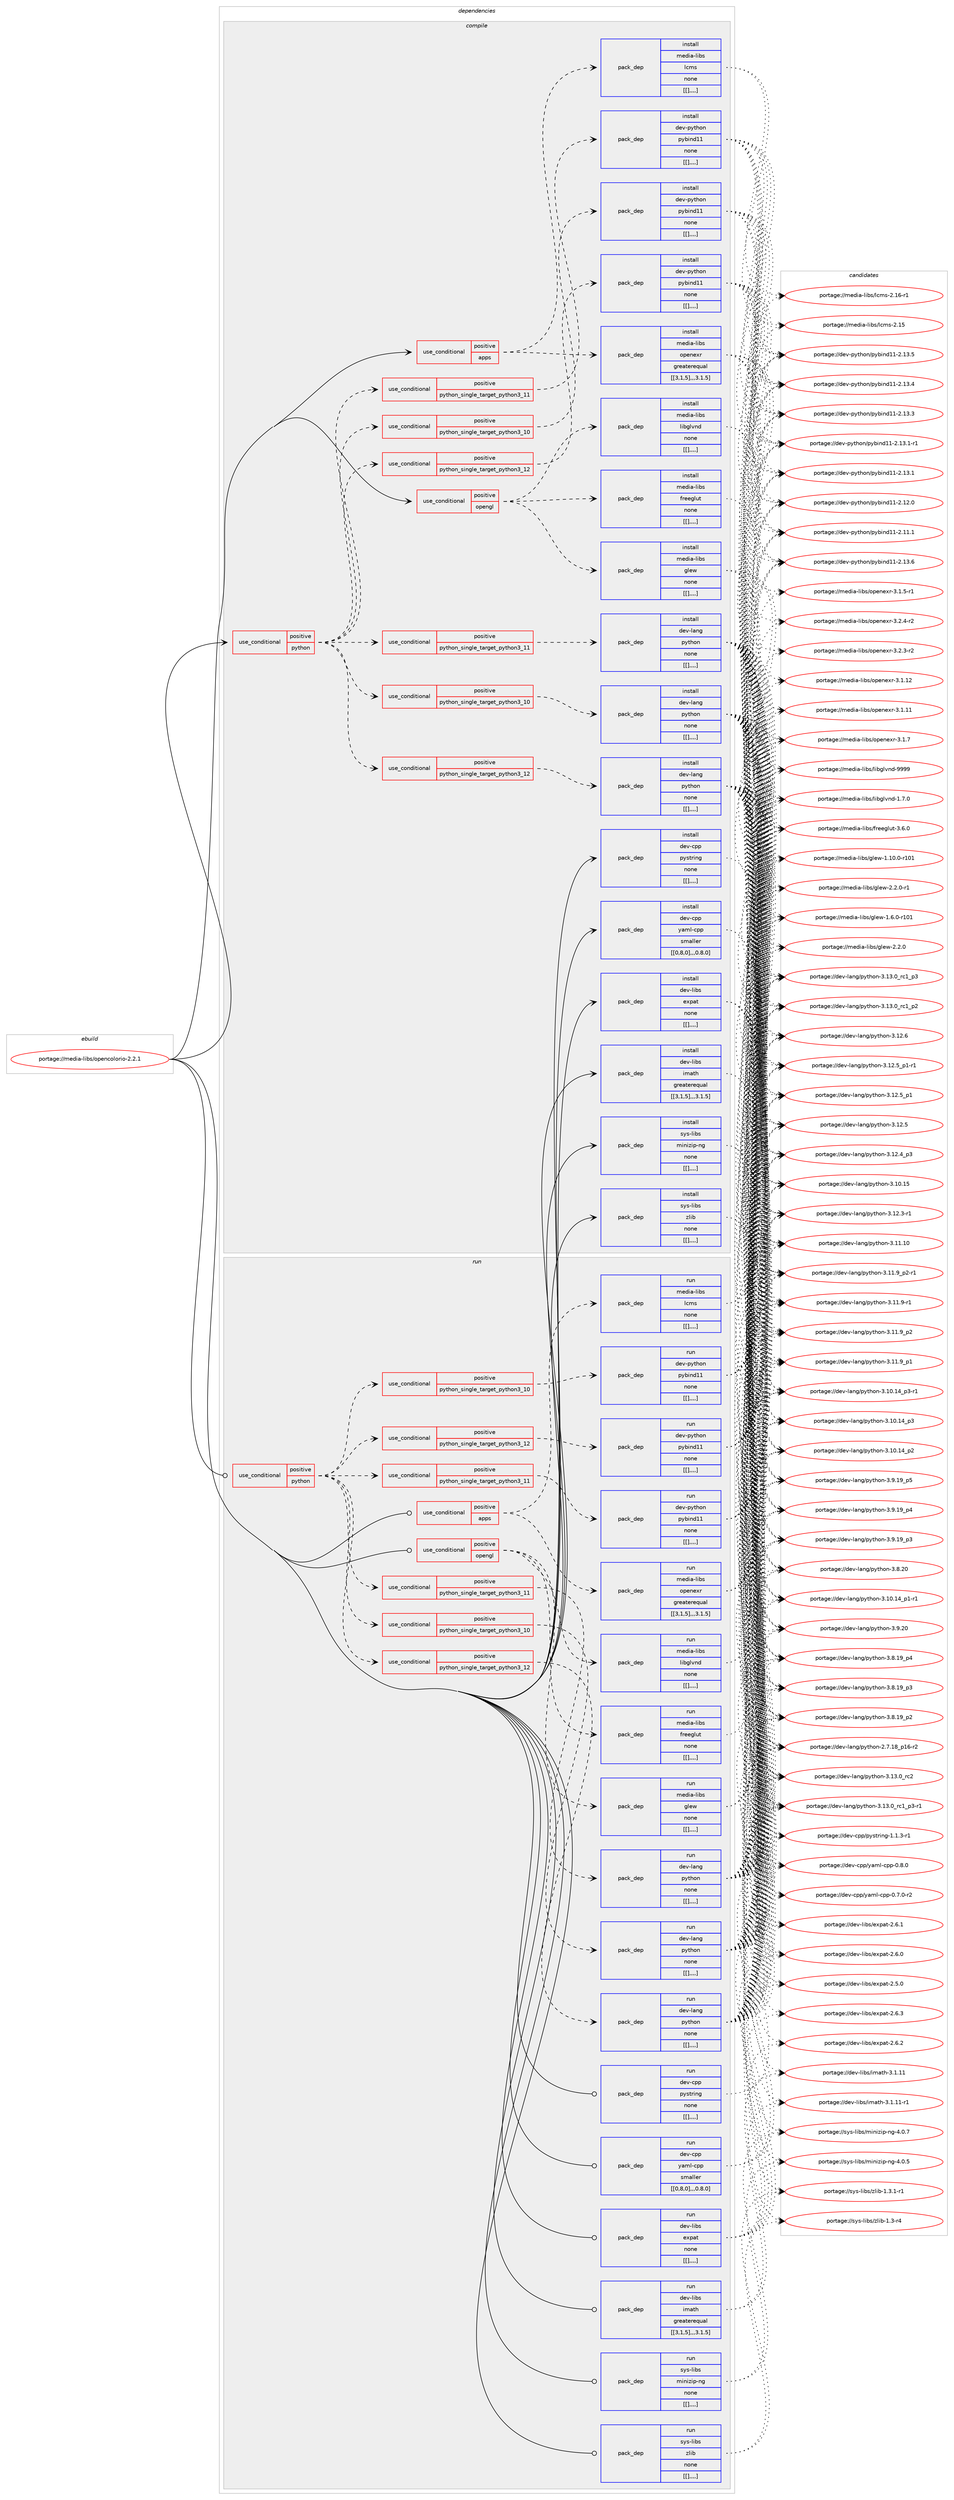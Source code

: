 digraph prolog {

# *************
# Graph options
# *************

newrank=true;
concentrate=true;
compound=true;
graph [rankdir=LR,fontname=Helvetica,fontsize=10,ranksep=1.5];#, ranksep=2.5, nodesep=0.2];
edge  [arrowhead=vee];
node  [fontname=Helvetica,fontsize=10];

# **********
# The ebuild
# **********

subgraph cluster_leftcol {
color=gray;
label=<<i>ebuild</i>>;
id [label="portage://media-libs/opencolorio-2.2.1", color=red, width=4, href="../media-libs/opencolorio-2.2.1.svg"];
}

# ****************
# The dependencies
# ****************

subgraph cluster_midcol {
color=gray;
label=<<i>dependencies</i>>;
subgraph cluster_compile {
fillcolor="#eeeeee";
style=filled;
label=<<i>compile</i>>;
subgraph cond80721 {
dependency320638 [label=<<TABLE BORDER="0" CELLBORDER="1" CELLSPACING="0" CELLPADDING="4"><TR><TD ROWSPAN="3" CELLPADDING="10">use_conditional</TD></TR><TR><TD>positive</TD></TR><TR><TD>apps</TD></TR></TABLE>>, shape=none, color=red];
subgraph pack237380 {
dependency320639 [label=<<TABLE BORDER="0" CELLBORDER="1" CELLSPACING="0" CELLPADDING="4" WIDTH="220"><TR><TD ROWSPAN="6" CELLPADDING="30">pack_dep</TD></TR><TR><TD WIDTH="110">install</TD></TR><TR><TD>media-libs</TD></TR><TR><TD>lcms</TD></TR><TR><TD>none</TD></TR><TR><TD>[[],,,,]</TD></TR></TABLE>>, shape=none, color=blue];
}
dependency320638:e -> dependency320639:w [weight=20,style="dashed",arrowhead="vee"];
subgraph pack237381 {
dependency320640 [label=<<TABLE BORDER="0" CELLBORDER="1" CELLSPACING="0" CELLPADDING="4" WIDTH="220"><TR><TD ROWSPAN="6" CELLPADDING="30">pack_dep</TD></TR><TR><TD WIDTH="110">install</TD></TR><TR><TD>media-libs</TD></TR><TR><TD>openexr</TD></TR><TR><TD>greaterequal</TD></TR><TR><TD>[[3,1,5],,,3.1.5]</TD></TR></TABLE>>, shape=none, color=blue];
}
dependency320638:e -> dependency320640:w [weight=20,style="dashed",arrowhead="vee"];
}
id:e -> dependency320638:w [weight=20,style="solid",arrowhead="vee"];
subgraph cond80722 {
dependency320641 [label=<<TABLE BORDER="0" CELLBORDER="1" CELLSPACING="0" CELLPADDING="4"><TR><TD ROWSPAN="3" CELLPADDING="10">use_conditional</TD></TR><TR><TD>positive</TD></TR><TR><TD>opengl</TD></TR></TABLE>>, shape=none, color=red];
subgraph pack237382 {
dependency320642 [label=<<TABLE BORDER="0" CELLBORDER="1" CELLSPACING="0" CELLPADDING="4" WIDTH="220"><TR><TD ROWSPAN="6" CELLPADDING="30">pack_dep</TD></TR><TR><TD WIDTH="110">install</TD></TR><TR><TD>media-libs</TD></TR><TR><TD>freeglut</TD></TR><TR><TD>none</TD></TR><TR><TD>[[],,,,]</TD></TR></TABLE>>, shape=none, color=blue];
}
dependency320641:e -> dependency320642:w [weight=20,style="dashed",arrowhead="vee"];
subgraph pack237383 {
dependency320643 [label=<<TABLE BORDER="0" CELLBORDER="1" CELLSPACING="0" CELLPADDING="4" WIDTH="220"><TR><TD ROWSPAN="6" CELLPADDING="30">pack_dep</TD></TR><TR><TD WIDTH="110">install</TD></TR><TR><TD>media-libs</TD></TR><TR><TD>glew</TD></TR><TR><TD>none</TD></TR><TR><TD>[[],,,,]</TD></TR></TABLE>>, shape=none, color=blue];
}
dependency320641:e -> dependency320643:w [weight=20,style="dashed",arrowhead="vee"];
subgraph pack237384 {
dependency320644 [label=<<TABLE BORDER="0" CELLBORDER="1" CELLSPACING="0" CELLPADDING="4" WIDTH="220"><TR><TD ROWSPAN="6" CELLPADDING="30">pack_dep</TD></TR><TR><TD WIDTH="110">install</TD></TR><TR><TD>media-libs</TD></TR><TR><TD>libglvnd</TD></TR><TR><TD>none</TD></TR><TR><TD>[[],,,,]</TD></TR></TABLE>>, shape=none, color=blue];
}
dependency320641:e -> dependency320644:w [weight=20,style="dashed",arrowhead="vee"];
}
id:e -> dependency320641:w [weight=20,style="solid",arrowhead="vee"];
subgraph cond80723 {
dependency320645 [label=<<TABLE BORDER="0" CELLBORDER="1" CELLSPACING="0" CELLPADDING="4"><TR><TD ROWSPAN="3" CELLPADDING="10">use_conditional</TD></TR><TR><TD>positive</TD></TR><TR><TD>python</TD></TR></TABLE>>, shape=none, color=red];
subgraph cond80724 {
dependency320646 [label=<<TABLE BORDER="0" CELLBORDER="1" CELLSPACING="0" CELLPADDING="4"><TR><TD ROWSPAN="3" CELLPADDING="10">use_conditional</TD></TR><TR><TD>positive</TD></TR><TR><TD>python_single_target_python3_10</TD></TR></TABLE>>, shape=none, color=red];
subgraph pack237385 {
dependency320647 [label=<<TABLE BORDER="0" CELLBORDER="1" CELLSPACING="0" CELLPADDING="4" WIDTH="220"><TR><TD ROWSPAN="6" CELLPADDING="30">pack_dep</TD></TR><TR><TD WIDTH="110">install</TD></TR><TR><TD>dev-lang</TD></TR><TR><TD>python</TD></TR><TR><TD>none</TD></TR><TR><TD>[[],,,,]</TD></TR></TABLE>>, shape=none, color=blue];
}
dependency320646:e -> dependency320647:w [weight=20,style="dashed",arrowhead="vee"];
}
dependency320645:e -> dependency320646:w [weight=20,style="dashed",arrowhead="vee"];
subgraph cond80725 {
dependency320648 [label=<<TABLE BORDER="0" CELLBORDER="1" CELLSPACING="0" CELLPADDING="4"><TR><TD ROWSPAN="3" CELLPADDING="10">use_conditional</TD></TR><TR><TD>positive</TD></TR><TR><TD>python_single_target_python3_11</TD></TR></TABLE>>, shape=none, color=red];
subgraph pack237386 {
dependency320649 [label=<<TABLE BORDER="0" CELLBORDER="1" CELLSPACING="0" CELLPADDING="4" WIDTH="220"><TR><TD ROWSPAN="6" CELLPADDING="30">pack_dep</TD></TR><TR><TD WIDTH="110">install</TD></TR><TR><TD>dev-lang</TD></TR><TR><TD>python</TD></TR><TR><TD>none</TD></TR><TR><TD>[[],,,,]</TD></TR></TABLE>>, shape=none, color=blue];
}
dependency320648:e -> dependency320649:w [weight=20,style="dashed",arrowhead="vee"];
}
dependency320645:e -> dependency320648:w [weight=20,style="dashed",arrowhead="vee"];
subgraph cond80726 {
dependency320650 [label=<<TABLE BORDER="0" CELLBORDER="1" CELLSPACING="0" CELLPADDING="4"><TR><TD ROWSPAN="3" CELLPADDING="10">use_conditional</TD></TR><TR><TD>positive</TD></TR><TR><TD>python_single_target_python3_12</TD></TR></TABLE>>, shape=none, color=red];
subgraph pack237387 {
dependency320651 [label=<<TABLE BORDER="0" CELLBORDER="1" CELLSPACING="0" CELLPADDING="4" WIDTH="220"><TR><TD ROWSPAN="6" CELLPADDING="30">pack_dep</TD></TR><TR><TD WIDTH="110">install</TD></TR><TR><TD>dev-lang</TD></TR><TR><TD>python</TD></TR><TR><TD>none</TD></TR><TR><TD>[[],,,,]</TD></TR></TABLE>>, shape=none, color=blue];
}
dependency320650:e -> dependency320651:w [weight=20,style="dashed",arrowhead="vee"];
}
dependency320645:e -> dependency320650:w [weight=20,style="dashed",arrowhead="vee"];
subgraph cond80727 {
dependency320652 [label=<<TABLE BORDER="0" CELLBORDER="1" CELLSPACING="0" CELLPADDING="4"><TR><TD ROWSPAN="3" CELLPADDING="10">use_conditional</TD></TR><TR><TD>positive</TD></TR><TR><TD>python_single_target_python3_10</TD></TR></TABLE>>, shape=none, color=red];
subgraph pack237388 {
dependency320653 [label=<<TABLE BORDER="0" CELLBORDER="1" CELLSPACING="0" CELLPADDING="4" WIDTH="220"><TR><TD ROWSPAN="6" CELLPADDING="30">pack_dep</TD></TR><TR><TD WIDTH="110">install</TD></TR><TR><TD>dev-python</TD></TR><TR><TD>pybind11</TD></TR><TR><TD>none</TD></TR><TR><TD>[[],,,,]</TD></TR></TABLE>>, shape=none, color=blue];
}
dependency320652:e -> dependency320653:w [weight=20,style="dashed",arrowhead="vee"];
}
dependency320645:e -> dependency320652:w [weight=20,style="dashed",arrowhead="vee"];
subgraph cond80728 {
dependency320654 [label=<<TABLE BORDER="0" CELLBORDER="1" CELLSPACING="0" CELLPADDING="4"><TR><TD ROWSPAN="3" CELLPADDING="10">use_conditional</TD></TR><TR><TD>positive</TD></TR><TR><TD>python_single_target_python3_11</TD></TR></TABLE>>, shape=none, color=red];
subgraph pack237389 {
dependency320655 [label=<<TABLE BORDER="0" CELLBORDER="1" CELLSPACING="0" CELLPADDING="4" WIDTH="220"><TR><TD ROWSPAN="6" CELLPADDING="30">pack_dep</TD></TR><TR><TD WIDTH="110">install</TD></TR><TR><TD>dev-python</TD></TR><TR><TD>pybind11</TD></TR><TR><TD>none</TD></TR><TR><TD>[[],,,,]</TD></TR></TABLE>>, shape=none, color=blue];
}
dependency320654:e -> dependency320655:w [weight=20,style="dashed",arrowhead="vee"];
}
dependency320645:e -> dependency320654:w [weight=20,style="dashed",arrowhead="vee"];
subgraph cond80729 {
dependency320656 [label=<<TABLE BORDER="0" CELLBORDER="1" CELLSPACING="0" CELLPADDING="4"><TR><TD ROWSPAN="3" CELLPADDING="10">use_conditional</TD></TR><TR><TD>positive</TD></TR><TR><TD>python_single_target_python3_12</TD></TR></TABLE>>, shape=none, color=red];
subgraph pack237390 {
dependency320657 [label=<<TABLE BORDER="0" CELLBORDER="1" CELLSPACING="0" CELLPADDING="4" WIDTH="220"><TR><TD ROWSPAN="6" CELLPADDING="30">pack_dep</TD></TR><TR><TD WIDTH="110">install</TD></TR><TR><TD>dev-python</TD></TR><TR><TD>pybind11</TD></TR><TR><TD>none</TD></TR><TR><TD>[[],,,,]</TD></TR></TABLE>>, shape=none, color=blue];
}
dependency320656:e -> dependency320657:w [weight=20,style="dashed",arrowhead="vee"];
}
dependency320645:e -> dependency320656:w [weight=20,style="dashed",arrowhead="vee"];
}
id:e -> dependency320645:w [weight=20,style="solid",arrowhead="vee"];
subgraph pack237391 {
dependency320658 [label=<<TABLE BORDER="0" CELLBORDER="1" CELLSPACING="0" CELLPADDING="4" WIDTH="220"><TR><TD ROWSPAN="6" CELLPADDING="30">pack_dep</TD></TR><TR><TD WIDTH="110">install</TD></TR><TR><TD>dev-cpp</TD></TR><TR><TD>pystring</TD></TR><TR><TD>none</TD></TR><TR><TD>[[],,,,]</TD></TR></TABLE>>, shape=none, color=blue];
}
id:e -> dependency320658:w [weight=20,style="solid",arrowhead="vee"];
subgraph pack237392 {
dependency320659 [label=<<TABLE BORDER="0" CELLBORDER="1" CELLSPACING="0" CELLPADDING="4" WIDTH="220"><TR><TD ROWSPAN="6" CELLPADDING="30">pack_dep</TD></TR><TR><TD WIDTH="110">install</TD></TR><TR><TD>dev-cpp</TD></TR><TR><TD>yaml-cpp</TD></TR><TR><TD>smaller</TD></TR><TR><TD>[[0,8,0],,,0.8.0]</TD></TR></TABLE>>, shape=none, color=blue];
}
id:e -> dependency320659:w [weight=20,style="solid",arrowhead="vee"];
subgraph pack237393 {
dependency320660 [label=<<TABLE BORDER="0" CELLBORDER="1" CELLSPACING="0" CELLPADDING="4" WIDTH="220"><TR><TD ROWSPAN="6" CELLPADDING="30">pack_dep</TD></TR><TR><TD WIDTH="110">install</TD></TR><TR><TD>dev-libs</TD></TR><TR><TD>expat</TD></TR><TR><TD>none</TD></TR><TR><TD>[[],,,,]</TD></TR></TABLE>>, shape=none, color=blue];
}
id:e -> dependency320660:w [weight=20,style="solid",arrowhead="vee"];
subgraph pack237394 {
dependency320661 [label=<<TABLE BORDER="0" CELLBORDER="1" CELLSPACING="0" CELLPADDING="4" WIDTH="220"><TR><TD ROWSPAN="6" CELLPADDING="30">pack_dep</TD></TR><TR><TD WIDTH="110">install</TD></TR><TR><TD>dev-libs</TD></TR><TR><TD>imath</TD></TR><TR><TD>greaterequal</TD></TR><TR><TD>[[3,1,5],,,3.1.5]</TD></TR></TABLE>>, shape=none, color=blue];
}
id:e -> dependency320661:w [weight=20,style="solid",arrowhead="vee"];
subgraph pack237395 {
dependency320662 [label=<<TABLE BORDER="0" CELLBORDER="1" CELLSPACING="0" CELLPADDING="4" WIDTH="220"><TR><TD ROWSPAN="6" CELLPADDING="30">pack_dep</TD></TR><TR><TD WIDTH="110">install</TD></TR><TR><TD>sys-libs</TD></TR><TR><TD>minizip-ng</TD></TR><TR><TD>none</TD></TR><TR><TD>[[],,,,]</TD></TR></TABLE>>, shape=none, color=blue];
}
id:e -> dependency320662:w [weight=20,style="solid",arrowhead="vee"];
subgraph pack237396 {
dependency320663 [label=<<TABLE BORDER="0" CELLBORDER="1" CELLSPACING="0" CELLPADDING="4" WIDTH="220"><TR><TD ROWSPAN="6" CELLPADDING="30">pack_dep</TD></TR><TR><TD WIDTH="110">install</TD></TR><TR><TD>sys-libs</TD></TR><TR><TD>zlib</TD></TR><TR><TD>none</TD></TR><TR><TD>[[],,,,]</TD></TR></TABLE>>, shape=none, color=blue];
}
id:e -> dependency320663:w [weight=20,style="solid",arrowhead="vee"];
}
subgraph cluster_compileandrun {
fillcolor="#eeeeee";
style=filled;
label=<<i>compile and run</i>>;
}
subgraph cluster_run {
fillcolor="#eeeeee";
style=filled;
label=<<i>run</i>>;
subgraph cond80730 {
dependency320664 [label=<<TABLE BORDER="0" CELLBORDER="1" CELLSPACING="0" CELLPADDING="4"><TR><TD ROWSPAN="3" CELLPADDING="10">use_conditional</TD></TR><TR><TD>positive</TD></TR><TR><TD>apps</TD></TR></TABLE>>, shape=none, color=red];
subgraph pack237397 {
dependency320665 [label=<<TABLE BORDER="0" CELLBORDER="1" CELLSPACING="0" CELLPADDING="4" WIDTH="220"><TR><TD ROWSPAN="6" CELLPADDING="30">pack_dep</TD></TR><TR><TD WIDTH="110">run</TD></TR><TR><TD>media-libs</TD></TR><TR><TD>lcms</TD></TR><TR><TD>none</TD></TR><TR><TD>[[],,,,]</TD></TR></TABLE>>, shape=none, color=blue];
}
dependency320664:e -> dependency320665:w [weight=20,style="dashed",arrowhead="vee"];
subgraph pack237398 {
dependency320666 [label=<<TABLE BORDER="0" CELLBORDER="1" CELLSPACING="0" CELLPADDING="4" WIDTH="220"><TR><TD ROWSPAN="6" CELLPADDING="30">pack_dep</TD></TR><TR><TD WIDTH="110">run</TD></TR><TR><TD>media-libs</TD></TR><TR><TD>openexr</TD></TR><TR><TD>greaterequal</TD></TR><TR><TD>[[3,1,5],,,3.1.5]</TD></TR></TABLE>>, shape=none, color=blue];
}
dependency320664:e -> dependency320666:w [weight=20,style="dashed",arrowhead="vee"];
}
id:e -> dependency320664:w [weight=20,style="solid",arrowhead="odot"];
subgraph cond80731 {
dependency320667 [label=<<TABLE BORDER="0" CELLBORDER="1" CELLSPACING="0" CELLPADDING="4"><TR><TD ROWSPAN="3" CELLPADDING="10">use_conditional</TD></TR><TR><TD>positive</TD></TR><TR><TD>opengl</TD></TR></TABLE>>, shape=none, color=red];
subgraph pack237399 {
dependency320668 [label=<<TABLE BORDER="0" CELLBORDER="1" CELLSPACING="0" CELLPADDING="4" WIDTH="220"><TR><TD ROWSPAN="6" CELLPADDING="30">pack_dep</TD></TR><TR><TD WIDTH="110">run</TD></TR><TR><TD>media-libs</TD></TR><TR><TD>freeglut</TD></TR><TR><TD>none</TD></TR><TR><TD>[[],,,,]</TD></TR></TABLE>>, shape=none, color=blue];
}
dependency320667:e -> dependency320668:w [weight=20,style="dashed",arrowhead="vee"];
subgraph pack237400 {
dependency320669 [label=<<TABLE BORDER="0" CELLBORDER="1" CELLSPACING="0" CELLPADDING="4" WIDTH="220"><TR><TD ROWSPAN="6" CELLPADDING="30">pack_dep</TD></TR><TR><TD WIDTH="110">run</TD></TR><TR><TD>media-libs</TD></TR><TR><TD>glew</TD></TR><TR><TD>none</TD></TR><TR><TD>[[],,,,]</TD></TR></TABLE>>, shape=none, color=blue];
}
dependency320667:e -> dependency320669:w [weight=20,style="dashed",arrowhead="vee"];
subgraph pack237401 {
dependency320670 [label=<<TABLE BORDER="0" CELLBORDER="1" CELLSPACING="0" CELLPADDING="4" WIDTH="220"><TR><TD ROWSPAN="6" CELLPADDING="30">pack_dep</TD></TR><TR><TD WIDTH="110">run</TD></TR><TR><TD>media-libs</TD></TR><TR><TD>libglvnd</TD></TR><TR><TD>none</TD></TR><TR><TD>[[],,,,]</TD></TR></TABLE>>, shape=none, color=blue];
}
dependency320667:e -> dependency320670:w [weight=20,style="dashed",arrowhead="vee"];
}
id:e -> dependency320667:w [weight=20,style="solid",arrowhead="odot"];
subgraph cond80732 {
dependency320671 [label=<<TABLE BORDER="0" CELLBORDER="1" CELLSPACING="0" CELLPADDING="4"><TR><TD ROWSPAN="3" CELLPADDING="10">use_conditional</TD></TR><TR><TD>positive</TD></TR><TR><TD>python</TD></TR></TABLE>>, shape=none, color=red];
subgraph cond80733 {
dependency320672 [label=<<TABLE BORDER="0" CELLBORDER="1" CELLSPACING="0" CELLPADDING="4"><TR><TD ROWSPAN="3" CELLPADDING="10">use_conditional</TD></TR><TR><TD>positive</TD></TR><TR><TD>python_single_target_python3_10</TD></TR></TABLE>>, shape=none, color=red];
subgraph pack237402 {
dependency320673 [label=<<TABLE BORDER="0" CELLBORDER="1" CELLSPACING="0" CELLPADDING="4" WIDTH="220"><TR><TD ROWSPAN="6" CELLPADDING="30">pack_dep</TD></TR><TR><TD WIDTH="110">run</TD></TR><TR><TD>dev-lang</TD></TR><TR><TD>python</TD></TR><TR><TD>none</TD></TR><TR><TD>[[],,,,]</TD></TR></TABLE>>, shape=none, color=blue];
}
dependency320672:e -> dependency320673:w [weight=20,style="dashed",arrowhead="vee"];
}
dependency320671:e -> dependency320672:w [weight=20,style="dashed",arrowhead="vee"];
subgraph cond80734 {
dependency320674 [label=<<TABLE BORDER="0" CELLBORDER="1" CELLSPACING="0" CELLPADDING="4"><TR><TD ROWSPAN="3" CELLPADDING="10">use_conditional</TD></TR><TR><TD>positive</TD></TR><TR><TD>python_single_target_python3_11</TD></TR></TABLE>>, shape=none, color=red];
subgraph pack237403 {
dependency320675 [label=<<TABLE BORDER="0" CELLBORDER="1" CELLSPACING="0" CELLPADDING="4" WIDTH="220"><TR><TD ROWSPAN="6" CELLPADDING="30">pack_dep</TD></TR><TR><TD WIDTH="110">run</TD></TR><TR><TD>dev-lang</TD></TR><TR><TD>python</TD></TR><TR><TD>none</TD></TR><TR><TD>[[],,,,]</TD></TR></TABLE>>, shape=none, color=blue];
}
dependency320674:e -> dependency320675:w [weight=20,style="dashed",arrowhead="vee"];
}
dependency320671:e -> dependency320674:w [weight=20,style="dashed",arrowhead="vee"];
subgraph cond80735 {
dependency320676 [label=<<TABLE BORDER="0" CELLBORDER="1" CELLSPACING="0" CELLPADDING="4"><TR><TD ROWSPAN="3" CELLPADDING="10">use_conditional</TD></TR><TR><TD>positive</TD></TR><TR><TD>python_single_target_python3_12</TD></TR></TABLE>>, shape=none, color=red];
subgraph pack237404 {
dependency320677 [label=<<TABLE BORDER="0" CELLBORDER="1" CELLSPACING="0" CELLPADDING="4" WIDTH="220"><TR><TD ROWSPAN="6" CELLPADDING="30">pack_dep</TD></TR><TR><TD WIDTH="110">run</TD></TR><TR><TD>dev-lang</TD></TR><TR><TD>python</TD></TR><TR><TD>none</TD></TR><TR><TD>[[],,,,]</TD></TR></TABLE>>, shape=none, color=blue];
}
dependency320676:e -> dependency320677:w [weight=20,style="dashed",arrowhead="vee"];
}
dependency320671:e -> dependency320676:w [weight=20,style="dashed",arrowhead="vee"];
subgraph cond80736 {
dependency320678 [label=<<TABLE BORDER="0" CELLBORDER="1" CELLSPACING="0" CELLPADDING="4"><TR><TD ROWSPAN="3" CELLPADDING="10">use_conditional</TD></TR><TR><TD>positive</TD></TR><TR><TD>python_single_target_python3_10</TD></TR></TABLE>>, shape=none, color=red];
subgraph pack237405 {
dependency320679 [label=<<TABLE BORDER="0" CELLBORDER="1" CELLSPACING="0" CELLPADDING="4" WIDTH="220"><TR><TD ROWSPAN="6" CELLPADDING="30">pack_dep</TD></TR><TR><TD WIDTH="110">run</TD></TR><TR><TD>dev-python</TD></TR><TR><TD>pybind11</TD></TR><TR><TD>none</TD></TR><TR><TD>[[],,,,]</TD></TR></TABLE>>, shape=none, color=blue];
}
dependency320678:e -> dependency320679:w [weight=20,style="dashed",arrowhead="vee"];
}
dependency320671:e -> dependency320678:w [weight=20,style="dashed",arrowhead="vee"];
subgraph cond80737 {
dependency320680 [label=<<TABLE BORDER="0" CELLBORDER="1" CELLSPACING="0" CELLPADDING="4"><TR><TD ROWSPAN="3" CELLPADDING="10">use_conditional</TD></TR><TR><TD>positive</TD></TR><TR><TD>python_single_target_python3_11</TD></TR></TABLE>>, shape=none, color=red];
subgraph pack237406 {
dependency320681 [label=<<TABLE BORDER="0" CELLBORDER="1" CELLSPACING="0" CELLPADDING="4" WIDTH="220"><TR><TD ROWSPAN="6" CELLPADDING="30">pack_dep</TD></TR><TR><TD WIDTH="110">run</TD></TR><TR><TD>dev-python</TD></TR><TR><TD>pybind11</TD></TR><TR><TD>none</TD></TR><TR><TD>[[],,,,]</TD></TR></TABLE>>, shape=none, color=blue];
}
dependency320680:e -> dependency320681:w [weight=20,style="dashed",arrowhead="vee"];
}
dependency320671:e -> dependency320680:w [weight=20,style="dashed",arrowhead="vee"];
subgraph cond80738 {
dependency320682 [label=<<TABLE BORDER="0" CELLBORDER="1" CELLSPACING="0" CELLPADDING="4"><TR><TD ROWSPAN="3" CELLPADDING="10">use_conditional</TD></TR><TR><TD>positive</TD></TR><TR><TD>python_single_target_python3_12</TD></TR></TABLE>>, shape=none, color=red];
subgraph pack237407 {
dependency320683 [label=<<TABLE BORDER="0" CELLBORDER="1" CELLSPACING="0" CELLPADDING="4" WIDTH="220"><TR><TD ROWSPAN="6" CELLPADDING="30">pack_dep</TD></TR><TR><TD WIDTH="110">run</TD></TR><TR><TD>dev-python</TD></TR><TR><TD>pybind11</TD></TR><TR><TD>none</TD></TR><TR><TD>[[],,,,]</TD></TR></TABLE>>, shape=none, color=blue];
}
dependency320682:e -> dependency320683:w [weight=20,style="dashed",arrowhead="vee"];
}
dependency320671:e -> dependency320682:w [weight=20,style="dashed",arrowhead="vee"];
}
id:e -> dependency320671:w [weight=20,style="solid",arrowhead="odot"];
subgraph pack237408 {
dependency320684 [label=<<TABLE BORDER="0" CELLBORDER="1" CELLSPACING="0" CELLPADDING="4" WIDTH="220"><TR><TD ROWSPAN="6" CELLPADDING="30">pack_dep</TD></TR><TR><TD WIDTH="110">run</TD></TR><TR><TD>dev-cpp</TD></TR><TR><TD>pystring</TD></TR><TR><TD>none</TD></TR><TR><TD>[[],,,,]</TD></TR></TABLE>>, shape=none, color=blue];
}
id:e -> dependency320684:w [weight=20,style="solid",arrowhead="odot"];
subgraph pack237409 {
dependency320685 [label=<<TABLE BORDER="0" CELLBORDER="1" CELLSPACING="0" CELLPADDING="4" WIDTH="220"><TR><TD ROWSPAN="6" CELLPADDING="30">pack_dep</TD></TR><TR><TD WIDTH="110">run</TD></TR><TR><TD>dev-cpp</TD></TR><TR><TD>yaml-cpp</TD></TR><TR><TD>smaller</TD></TR><TR><TD>[[0,8,0],,,0.8.0]</TD></TR></TABLE>>, shape=none, color=blue];
}
id:e -> dependency320685:w [weight=20,style="solid",arrowhead="odot"];
subgraph pack237410 {
dependency320686 [label=<<TABLE BORDER="0" CELLBORDER="1" CELLSPACING="0" CELLPADDING="4" WIDTH="220"><TR><TD ROWSPAN="6" CELLPADDING="30">pack_dep</TD></TR><TR><TD WIDTH="110">run</TD></TR><TR><TD>dev-libs</TD></TR><TR><TD>expat</TD></TR><TR><TD>none</TD></TR><TR><TD>[[],,,,]</TD></TR></TABLE>>, shape=none, color=blue];
}
id:e -> dependency320686:w [weight=20,style="solid",arrowhead="odot"];
subgraph pack237411 {
dependency320687 [label=<<TABLE BORDER="0" CELLBORDER="1" CELLSPACING="0" CELLPADDING="4" WIDTH="220"><TR><TD ROWSPAN="6" CELLPADDING="30">pack_dep</TD></TR><TR><TD WIDTH="110">run</TD></TR><TR><TD>dev-libs</TD></TR><TR><TD>imath</TD></TR><TR><TD>greaterequal</TD></TR><TR><TD>[[3,1,5],,,3.1.5]</TD></TR></TABLE>>, shape=none, color=blue];
}
id:e -> dependency320687:w [weight=20,style="solid",arrowhead="odot"];
subgraph pack237412 {
dependency320688 [label=<<TABLE BORDER="0" CELLBORDER="1" CELLSPACING="0" CELLPADDING="4" WIDTH="220"><TR><TD ROWSPAN="6" CELLPADDING="30">pack_dep</TD></TR><TR><TD WIDTH="110">run</TD></TR><TR><TD>sys-libs</TD></TR><TR><TD>minizip-ng</TD></TR><TR><TD>none</TD></TR><TR><TD>[[],,,,]</TD></TR></TABLE>>, shape=none, color=blue];
}
id:e -> dependency320688:w [weight=20,style="solid",arrowhead="odot"];
subgraph pack237413 {
dependency320689 [label=<<TABLE BORDER="0" CELLBORDER="1" CELLSPACING="0" CELLPADDING="4" WIDTH="220"><TR><TD ROWSPAN="6" CELLPADDING="30">pack_dep</TD></TR><TR><TD WIDTH="110">run</TD></TR><TR><TD>sys-libs</TD></TR><TR><TD>zlib</TD></TR><TR><TD>none</TD></TR><TR><TD>[[],,,,]</TD></TR></TABLE>>, shape=none, color=blue];
}
id:e -> dependency320689:w [weight=20,style="solid",arrowhead="odot"];
}
}

# **************
# The candidates
# **************

subgraph cluster_choices {
rank=same;
color=gray;
label=<<i>candidates</i>>;

subgraph choice237380 {
color=black;
nodesep=1;
choice109101100105974510810598115471089910911545504649544511449 [label="portage://media-libs/lcms-2.16-r1", color=red, width=4,href="../media-libs/lcms-2.16-r1.svg"];
choice10910110010597451081059811547108991091154550464953 [label="portage://media-libs/lcms-2.15", color=red, width=4,href="../media-libs/lcms-2.15.svg"];
dependency320639:e -> choice109101100105974510810598115471089910911545504649544511449:w [style=dotted,weight="100"];
dependency320639:e -> choice10910110010597451081059811547108991091154550464953:w [style=dotted,weight="100"];
}
subgraph choice237381 {
color=black;
nodesep=1;
choice109101100105974510810598115471111121011101011201144551465046524511450 [label="portage://media-libs/openexr-3.2.4-r2", color=red, width=4,href="../media-libs/openexr-3.2.4-r2.svg"];
choice109101100105974510810598115471111121011101011201144551465046514511450 [label="portage://media-libs/openexr-3.2.3-r2", color=red, width=4,href="../media-libs/openexr-3.2.3-r2.svg"];
choice1091011001059745108105981154711111210111010112011445514649464950 [label="portage://media-libs/openexr-3.1.12", color=red, width=4,href="../media-libs/openexr-3.1.12.svg"];
choice1091011001059745108105981154711111210111010112011445514649464949 [label="portage://media-libs/openexr-3.1.11", color=red, width=4,href="../media-libs/openexr-3.1.11.svg"];
choice10910110010597451081059811547111112101110101120114455146494655 [label="portage://media-libs/openexr-3.1.7", color=red, width=4,href="../media-libs/openexr-3.1.7.svg"];
choice109101100105974510810598115471111121011101011201144551464946534511449 [label="portage://media-libs/openexr-3.1.5-r1", color=red, width=4,href="../media-libs/openexr-3.1.5-r1.svg"];
dependency320640:e -> choice109101100105974510810598115471111121011101011201144551465046524511450:w [style=dotted,weight="100"];
dependency320640:e -> choice109101100105974510810598115471111121011101011201144551465046514511450:w [style=dotted,weight="100"];
dependency320640:e -> choice1091011001059745108105981154711111210111010112011445514649464950:w [style=dotted,weight="100"];
dependency320640:e -> choice1091011001059745108105981154711111210111010112011445514649464949:w [style=dotted,weight="100"];
dependency320640:e -> choice10910110010597451081059811547111112101110101120114455146494655:w [style=dotted,weight="100"];
dependency320640:e -> choice109101100105974510810598115471111121011101011201144551464946534511449:w [style=dotted,weight="100"];
}
subgraph choice237382 {
color=black;
nodesep=1;
choice10910110010597451081059811547102114101101103108117116455146544648 [label="portage://media-libs/freeglut-3.6.0", color=red, width=4,href="../media-libs/freeglut-3.6.0.svg"];
dependency320642:e -> choice10910110010597451081059811547102114101101103108117116455146544648:w [style=dotted,weight="100"];
}
subgraph choice237383 {
color=black;
nodesep=1;
choice109101100105974510810598115471031081011194550465046484511449 [label="portage://media-libs/glew-2.2.0-r1", color=red, width=4,href="../media-libs/glew-2.2.0-r1.svg"];
choice10910110010597451081059811547103108101119455046504648 [label="portage://media-libs/glew-2.2.0", color=red, width=4,href="../media-libs/glew-2.2.0.svg"];
choice109101100105974510810598115471031081011194549464948464845114494849 [label="portage://media-libs/glew-1.10.0-r101", color=red, width=4,href="../media-libs/glew-1.10.0-r101.svg"];
choice1091011001059745108105981154710310810111945494654464845114494849 [label="portage://media-libs/glew-1.6.0-r101", color=red, width=4,href="../media-libs/glew-1.6.0-r101.svg"];
dependency320643:e -> choice109101100105974510810598115471031081011194550465046484511449:w [style=dotted,weight="100"];
dependency320643:e -> choice10910110010597451081059811547103108101119455046504648:w [style=dotted,weight="100"];
dependency320643:e -> choice109101100105974510810598115471031081011194549464948464845114494849:w [style=dotted,weight="100"];
dependency320643:e -> choice1091011001059745108105981154710310810111945494654464845114494849:w [style=dotted,weight="100"];
}
subgraph choice237384 {
color=black;
nodesep=1;
choice10910110010597451081059811547108105981031081181101004557575757 [label="portage://media-libs/libglvnd-9999", color=red, width=4,href="../media-libs/libglvnd-9999.svg"];
choice1091011001059745108105981154710810598103108118110100454946554648 [label="portage://media-libs/libglvnd-1.7.0", color=red, width=4,href="../media-libs/libglvnd-1.7.0.svg"];
dependency320644:e -> choice10910110010597451081059811547108105981031081181101004557575757:w [style=dotted,weight="100"];
dependency320644:e -> choice1091011001059745108105981154710810598103108118110100454946554648:w [style=dotted,weight="100"];
}
subgraph choice237385 {
color=black;
nodesep=1;
choice10010111845108971101034711212111610411111045514649514648951149950 [label="portage://dev-lang/python-3.13.0_rc2", color=red, width=4,href="../dev-lang/python-3.13.0_rc2.svg"];
choice1001011184510897110103471121211161041111104551464951464895114994995112514511449 [label="portage://dev-lang/python-3.13.0_rc1_p3-r1", color=red, width=4,href="../dev-lang/python-3.13.0_rc1_p3-r1.svg"];
choice100101118451089711010347112121116104111110455146495146489511499499511251 [label="portage://dev-lang/python-3.13.0_rc1_p3", color=red, width=4,href="../dev-lang/python-3.13.0_rc1_p3.svg"];
choice100101118451089711010347112121116104111110455146495146489511499499511250 [label="portage://dev-lang/python-3.13.0_rc1_p2", color=red, width=4,href="../dev-lang/python-3.13.0_rc1_p2.svg"];
choice10010111845108971101034711212111610411111045514649504654 [label="portage://dev-lang/python-3.12.6", color=red, width=4,href="../dev-lang/python-3.12.6.svg"];
choice1001011184510897110103471121211161041111104551464950465395112494511449 [label="portage://dev-lang/python-3.12.5_p1-r1", color=red, width=4,href="../dev-lang/python-3.12.5_p1-r1.svg"];
choice100101118451089711010347112121116104111110455146495046539511249 [label="portage://dev-lang/python-3.12.5_p1", color=red, width=4,href="../dev-lang/python-3.12.5_p1.svg"];
choice10010111845108971101034711212111610411111045514649504653 [label="portage://dev-lang/python-3.12.5", color=red, width=4,href="../dev-lang/python-3.12.5.svg"];
choice100101118451089711010347112121116104111110455146495046529511251 [label="portage://dev-lang/python-3.12.4_p3", color=red, width=4,href="../dev-lang/python-3.12.4_p3.svg"];
choice100101118451089711010347112121116104111110455146495046514511449 [label="portage://dev-lang/python-3.12.3-r1", color=red, width=4,href="../dev-lang/python-3.12.3-r1.svg"];
choice1001011184510897110103471121211161041111104551464949464948 [label="portage://dev-lang/python-3.11.10", color=red, width=4,href="../dev-lang/python-3.11.10.svg"];
choice1001011184510897110103471121211161041111104551464949465795112504511449 [label="portage://dev-lang/python-3.11.9_p2-r1", color=red, width=4,href="../dev-lang/python-3.11.9_p2-r1.svg"];
choice100101118451089711010347112121116104111110455146494946579511250 [label="portage://dev-lang/python-3.11.9_p2", color=red, width=4,href="../dev-lang/python-3.11.9_p2.svg"];
choice100101118451089711010347112121116104111110455146494946579511249 [label="portage://dev-lang/python-3.11.9_p1", color=red, width=4,href="../dev-lang/python-3.11.9_p1.svg"];
choice100101118451089711010347112121116104111110455146494946574511449 [label="portage://dev-lang/python-3.11.9-r1", color=red, width=4,href="../dev-lang/python-3.11.9-r1.svg"];
choice1001011184510897110103471121211161041111104551464948464953 [label="portage://dev-lang/python-3.10.15", color=red, width=4,href="../dev-lang/python-3.10.15.svg"];
choice100101118451089711010347112121116104111110455146494846495295112514511449 [label="portage://dev-lang/python-3.10.14_p3-r1", color=red, width=4,href="../dev-lang/python-3.10.14_p3-r1.svg"];
choice10010111845108971101034711212111610411111045514649484649529511251 [label="portage://dev-lang/python-3.10.14_p3", color=red, width=4,href="../dev-lang/python-3.10.14_p3.svg"];
choice10010111845108971101034711212111610411111045514649484649529511250 [label="portage://dev-lang/python-3.10.14_p2", color=red, width=4,href="../dev-lang/python-3.10.14_p2.svg"];
choice100101118451089711010347112121116104111110455146494846495295112494511449 [label="portage://dev-lang/python-3.10.14_p1-r1", color=red, width=4,href="../dev-lang/python-3.10.14_p1-r1.svg"];
choice10010111845108971101034711212111610411111045514657465048 [label="portage://dev-lang/python-3.9.20", color=red, width=4,href="../dev-lang/python-3.9.20.svg"];
choice100101118451089711010347112121116104111110455146574649579511253 [label="portage://dev-lang/python-3.9.19_p5", color=red, width=4,href="../dev-lang/python-3.9.19_p5.svg"];
choice100101118451089711010347112121116104111110455146574649579511252 [label="portage://dev-lang/python-3.9.19_p4", color=red, width=4,href="../dev-lang/python-3.9.19_p4.svg"];
choice100101118451089711010347112121116104111110455146574649579511251 [label="portage://dev-lang/python-3.9.19_p3", color=red, width=4,href="../dev-lang/python-3.9.19_p3.svg"];
choice10010111845108971101034711212111610411111045514656465048 [label="portage://dev-lang/python-3.8.20", color=red, width=4,href="../dev-lang/python-3.8.20.svg"];
choice100101118451089711010347112121116104111110455146564649579511252 [label="portage://dev-lang/python-3.8.19_p4", color=red, width=4,href="../dev-lang/python-3.8.19_p4.svg"];
choice100101118451089711010347112121116104111110455146564649579511251 [label="portage://dev-lang/python-3.8.19_p3", color=red, width=4,href="../dev-lang/python-3.8.19_p3.svg"];
choice100101118451089711010347112121116104111110455146564649579511250 [label="portage://dev-lang/python-3.8.19_p2", color=red, width=4,href="../dev-lang/python-3.8.19_p2.svg"];
choice100101118451089711010347112121116104111110455046554649569511249544511450 [label="portage://dev-lang/python-2.7.18_p16-r2", color=red, width=4,href="../dev-lang/python-2.7.18_p16-r2.svg"];
dependency320647:e -> choice10010111845108971101034711212111610411111045514649514648951149950:w [style=dotted,weight="100"];
dependency320647:e -> choice1001011184510897110103471121211161041111104551464951464895114994995112514511449:w [style=dotted,weight="100"];
dependency320647:e -> choice100101118451089711010347112121116104111110455146495146489511499499511251:w [style=dotted,weight="100"];
dependency320647:e -> choice100101118451089711010347112121116104111110455146495146489511499499511250:w [style=dotted,weight="100"];
dependency320647:e -> choice10010111845108971101034711212111610411111045514649504654:w [style=dotted,weight="100"];
dependency320647:e -> choice1001011184510897110103471121211161041111104551464950465395112494511449:w [style=dotted,weight="100"];
dependency320647:e -> choice100101118451089711010347112121116104111110455146495046539511249:w [style=dotted,weight="100"];
dependency320647:e -> choice10010111845108971101034711212111610411111045514649504653:w [style=dotted,weight="100"];
dependency320647:e -> choice100101118451089711010347112121116104111110455146495046529511251:w [style=dotted,weight="100"];
dependency320647:e -> choice100101118451089711010347112121116104111110455146495046514511449:w [style=dotted,weight="100"];
dependency320647:e -> choice1001011184510897110103471121211161041111104551464949464948:w [style=dotted,weight="100"];
dependency320647:e -> choice1001011184510897110103471121211161041111104551464949465795112504511449:w [style=dotted,weight="100"];
dependency320647:e -> choice100101118451089711010347112121116104111110455146494946579511250:w [style=dotted,weight="100"];
dependency320647:e -> choice100101118451089711010347112121116104111110455146494946579511249:w [style=dotted,weight="100"];
dependency320647:e -> choice100101118451089711010347112121116104111110455146494946574511449:w [style=dotted,weight="100"];
dependency320647:e -> choice1001011184510897110103471121211161041111104551464948464953:w [style=dotted,weight="100"];
dependency320647:e -> choice100101118451089711010347112121116104111110455146494846495295112514511449:w [style=dotted,weight="100"];
dependency320647:e -> choice10010111845108971101034711212111610411111045514649484649529511251:w [style=dotted,weight="100"];
dependency320647:e -> choice10010111845108971101034711212111610411111045514649484649529511250:w [style=dotted,weight="100"];
dependency320647:e -> choice100101118451089711010347112121116104111110455146494846495295112494511449:w [style=dotted,weight="100"];
dependency320647:e -> choice10010111845108971101034711212111610411111045514657465048:w [style=dotted,weight="100"];
dependency320647:e -> choice100101118451089711010347112121116104111110455146574649579511253:w [style=dotted,weight="100"];
dependency320647:e -> choice100101118451089711010347112121116104111110455146574649579511252:w [style=dotted,weight="100"];
dependency320647:e -> choice100101118451089711010347112121116104111110455146574649579511251:w [style=dotted,weight="100"];
dependency320647:e -> choice10010111845108971101034711212111610411111045514656465048:w [style=dotted,weight="100"];
dependency320647:e -> choice100101118451089711010347112121116104111110455146564649579511252:w [style=dotted,weight="100"];
dependency320647:e -> choice100101118451089711010347112121116104111110455146564649579511251:w [style=dotted,weight="100"];
dependency320647:e -> choice100101118451089711010347112121116104111110455146564649579511250:w [style=dotted,weight="100"];
dependency320647:e -> choice100101118451089711010347112121116104111110455046554649569511249544511450:w [style=dotted,weight="100"];
}
subgraph choice237386 {
color=black;
nodesep=1;
choice10010111845108971101034711212111610411111045514649514648951149950 [label="portage://dev-lang/python-3.13.0_rc2", color=red, width=4,href="../dev-lang/python-3.13.0_rc2.svg"];
choice1001011184510897110103471121211161041111104551464951464895114994995112514511449 [label="portage://dev-lang/python-3.13.0_rc1_p3-r1", color=red, width=4,href="../dev-lang/python-3.13.0_rc1_p3-r1.svg"];
choice100101118451089711010347112121116104111110455146495146489511499499511251 [label="portage://dev-lang/python-3.13.0_rc1_p3", color=red, width=4,href="../dev-lang/python-3.13.0_rc1_p3.svg"];
choice100101118451089711010347112121116104111110455146495146489511499499511250 [label="portage://dev-lang/python-3.13.0_rc1_p2", color=red, width=4,href="../dev-lang/python-3.13.0_rc1_p2.svg"];
choice10010111845108971101034711212111610411111045514649504654 [label="portage://dev-lang/python-3.12.6", color=red, width=4,href="../dev-lang/python-3.12.6.svg"];
choice1001011184510897110103471121211161041111104551464950465395112494511449 [label="portage://dev-lang/python-3.12.5_p1-r1", color=red, width=4,href="../dev-lang/python-3.12.5_p1-r1.svg"];
choice100101118451089711010347112121116104111110455146495046539511249 [label="portage://dev-lang/python-3.12.5_p1", color=red, width=4,href="../dev-lang/python-3.12.5_p1.svg"];
choice10010111845108971101034711212111610411111045514649504653 [label="portage://dev-lang/python-3.12.5", color=red, width=4,href="../dev-lang/python-3.12.5.svg"];
choice100101118451089711010347112121116104111110455146495046529511251 [label="portage://dev-lang/python-3.12.4_p3", color=red, width=4,href="../dev-lang/python-3.12.4_p3.svg"];
choice100101118451089711010347112121116104111110455146495046514511449 [label="portage://dev-lang/python-3.12.3-r1", color=red, width=4,href="../dev-lang/python-3.12.3-r1.svg"];
choice1001011184510897110103471121211161041111104551464949464948 [label="portage://dev-lang/python-3.11.10", color=red, width=4,href="../dev-lang/python-3.11.10.svg"];
choice1001011184510897110103471121211161041111104551464949465795112504511449 [label="portage://dev-lang/python-3.11.9_p2-r1", color=red, width=4,href="../dev-lang/python-3.11.9_p2-r1.svg"];
choice100101118451089711010347112121116104111110455146494946579511250 [label="portage://dev-lang/python-3.11.9_p2", color=red, width=4,href="../dev-lang/python-3.11.9_p2.svg"];
choice100101118451089711010347112121116104111110455146494946579511249 [label="portage://dev-lang/python-3.11.9_p1", color=red, width=4,href="../dev-lang/python-3.11.9_p1.svg"];
choice100101118451089711010347112121116104111110455146494946574511449 [label="portage://dev-lang/python-3.11.9-r1", color=red, width=4,href="../dev-lang/python-3.11.9-r1.svg"];
choice1001011184510897110103471121211161041111104551464948464953 [label="portage://dev-lang/python-3.10.15", color=red, width=4,href="../dev-lang/python-3.10.15.svg"];
choice100101118451089711010347112121116104111110455146494846495295112514511449 [label="portage://dev-lang/python-3.10.14_p3-r1", color=red, width=4,href="../dev-lang/python-3.10.14_p3-r1.svg"];
choice10010111845108971101034711212111610411111045514649484649529511251 [label="portage://dev-lang/python-3.10.14_p3", color=red, width=4,href="../dev-lang/python-3.10.14_p3.svg"];
choice10010111845108971101034711212111610411111045514649484649529511250 [label="portage://dev-lang/python-3.10.14_p2", color=red, width=4,href="../dev-lang/python-3.10.14_p2.svg"];
choice100101118451089711010347112121116104111110455146494846495295112494511449 [label="portage://dev-lang/python-3.10.14_p1-r1", color=red, width=4,href="../dev-lang/python-3.10.14_p1-r1.svg"];
choice10010111845108971101034711212111610411111045514657465048 [label="portage://dev-lang/python-3.9.20", color=red, width=4,href="../dev-lang/python-3.9.20.svg"];
choice100101118451089711010347112121116104111110455146574649579511253 [label="portage://dev-lang/python-3.9.19_p5", color=red, width=4,href="../dev-lang/python-3.9.19_p5.svg"];
choice100101118451089711010347112121116104111110455146574649579511252 [label="portage://dev-lang/python-3.9.19_p4", color=red, width=4,href="../dev-lang/python-3.9.19_p4.svg"];
choice100101118451089711010347112121116104111110455146574649579511251 [label="portage://dev-lang/python-3.9.19_p3", color=red, width=4,href="../dev-lang/python-3.9.19_p3.svg"];
choice10010111845108971101034711212111610411111045514656465048 [label="portage://dev-lang/python-3.8.20", color=red, width=4,href="../dev-lang/python-3.8.20.svg"];
choice100101118451089711010347112121116104111110455146564649579511252 [label="portage://dev-lang/python-3.8.19_p4", color=red, width=4,href="../dev-lang/python-3.8.19_p4.svg"];
choice100101118451089711010347112121116104111110455146564649579511251 [label="portage://dev-lang/python-3.8.19_p3", color=red, width=4,href="../dev-lang/python-3.8.19_p3.svg"];
choice100101118451089711010347112121116104111110455146564649579511250 [label="portage://dev-lang/python-3.8.19_p2", color=red, width=4,href="../dev-lang/python-3.8.19_p2.svg"];
choice100101118451089711010347112121116104111110455046554649569511249544511450 [label="portage://dev-lang/python-2.7.18_p16-r2", color=red, width=4,href="../dev-lang/python-2.7.18_p16-r2.svg"];
dependency320649:e -> choice10010111845108971101034711212111610411111045514649514648951149950:w [style=dotted,weight="100"];
dependency320649:e -> choice1001011184510897110103471121211161041111104551464951464895114994995112514511449:w [style=dotted,weight="100"];
dependency320649:e -> choice100101118451089711010347112121116104111110455146495146489511499499511251:w [style=dotted,weight="100"];
dependency320649:e -> choice100101118451089711010347112121116104111110455146495146489511499499511250:w [style=dotted,weight="100"];
dependency320649:e -> choice10010111845108971101034711212111610411111045514649504654:w [style=dotted,weight="100"];
dependency320649:e -> choice1001011184510897110103471121211161041111104551464950465395112494511449:w [style=dotted,weight="100"];
dependency320649:e -> choice100101118451089711010347112121116104111110455146495046539511249:w [style=dotted,weight="100"];
dependency320649:e -> choice10010111845108971101034711212111610411111045514649504653:w [style=dotted,weight="100"];
dependency320649:e -> choice100101118451089711010347112121116104111110455146495046529511251:w [style=dotted,weight="100"];
dependency320649:e -> choice100101118451089711010347112121116104111110455146495046514511449:w [style=dotted,weight="100"];
dependency320649:e -> choice1001011184510897110103471121211161041111104551464949464948:w [style=dotted,weight="100"];
dependency320649:e -> choice1001011184510897110103471121211161041111104551464949465795112504511449:w [style=dotted,weight="100"];
dependency320649:e -> choice100101118451089711010347112121116104111110455146494946579511250:w [style=dotted,weight="100"];
dependency320649:e -> choice100101118451089711010347112121116104111110455146494946579511249:w [style=dotted,weight="100"];
dependency320649:e -> choice100101118451089711010347112121116104111110455146494946574511449:w [style=dotted,weight="100"];
dependency320649:e -> choice1001011184510897110103471121211161041111104551464948464953:w [style=dotted,weight="100"];
dependency320649:e -> choice100101118451089711010347112121116104111110455146494846495295112514511449:w [style=dotted,weight="100"];
dependency320649:e -> choice10010111845108971101034711212111610411111045514649484649529511251:w [style=dotted,weight="100"];
dependency320649:e -> choice10010111845108971101034711212111610411111045514649484649529511250:w [style=dotted,weight="100"];
dependency320649:e -> choice100101118451089711010347112121116104111110455146494846495295112494511449:w [style=dotted,weight="100"];
dependency320649:e -> choice10010111845108971101034711212111610411111045514657465048:w [style=dotted,weight="100"];
dependency320649:e -> choice100101118451089711010347112121116104111110455146574649579511253:w [style=dotted,weight="100"];
dependency320649:e -> choice100101118451089711010347112121116104111110455146574649579511252:w [style=dotted,weight="100"];
dependency320649:e -> choice100101118451089711010347112121116104111110455146574649579511251:w [style=dotted,weight="100"];
dependency320649:e -> choice10010111845108971101034711212111610411111045514656465048:w [style=dotted,weight="100"];
dependency320649:e -> choice100101118451089711010347112121116104111110455146564649579511252:w [style=dotted,weight="100"];
dependency320649:e -> choice100101118451089711010347112121116104111110455146564649579511251:w [style=dotted,weight="100"];
dependency320649:e -> choice100101118451089711010347112121116104111110455146564649579511250:w [style=dotted,weight="100"];
dependency320649:e -> choice100101118451089711010347112121116104111110455046554649569511249544511450:w [style=dotted,weight="100"];
}
subgraph choice237387 {
color=black;
nodesep=1;
choice10010111845108971101034711212111610411111045514649514648951149950 [label="portage://dev-lang/python-3.13.0_rc2", color=red, width=4,href="../dev-lang/python-3.13.0_rc2.svg"];
choice1001011184510897110103471121211161041111104551464951464895114994995112514511449 [label="portage://dev-lang/python-3.13.0_rc1_p3-r1", color=red, width=4,href="../dev-lang/python-3.13.0_rc1_p3-r1.svg"];
choice100101118451089711010347112121116104111110455146495146489511499499511251 [label="portage://dev-lang/python-3.13.0_rc1_p3", color=red, width=4,href="../dev-lang/python-3.13.0_rc1_p3.svg"];
choice100101118451089711010347112121116104111110455146495146489511499499511250 [label="portage://dev-lang/python-3.13.0_rc1_p2", color=red, width=4,href="../dev-lang/python-3.13.0_rc1_p2.svg"];
choice10010111845108971101034711212111610411111045514649504654 [label="portage://dev-lang/python-3.12.6", color=red, width=4,href="../dev-lang/python-3.12.6.svg"];
choice1001011184510897110103471121211161041111104551464950465395112494511449 [label="portage://dev-lang/python-3.12.5_p1-r1", color=red, width=4,href="../dev-lang/python-3.12.5_p1-r1.svg"];
choice100101118451089711010347112121116104111110455146495046539511249 [label="portage://dev-lang/python-3.12.5_p1", color=red, width=4,href="../dev-lang/python-3.12.5_p1.svg"];
choice10010111845108971101034711212111610411111045514649504653 [label="portage://dev-lang/python-3.12.5", color=red, width=4,href="../dev-lang/python-3.12.5.svg"];
choice100101118451089711010347112121116104111110455146495046529511251 [label="portage://dev-lang/python-3.12.4_p3", color=red, width=4,href="../dev-lang/python-3.12.4_p3.svg"];
choice100101118451089711010347112121116104111110455146495046514511449 [label="portage://dev-lang/python-3.12.3-r1", color=red, width=4,href="../dev-lang/python-3.12.3-r1.svg"];
choice1001011184510897110103471121211161041111104551464949464948 [label="portage://dev-lang/python-3.11.10", color=red, width=4,href="../dev-lang/python-3.11.10.svg"];
choice1001011184510897110103471121211161041111104551464949465795112504511449 [label="portage://dev-lang/python-3.11.9_p2-r1", color=red, width=4,href="../dev-lang/python-3.11.9_p2-r1.svg"];
choice100101118451089711010347112121116104111110455146494946579511250 [label="portage://dev-lang/python-3.11.9_p2", color=red, width=4,href="../dev-lang/python-3.11.9_p2.svg"];
choice100101118451089711010347112121116104111110455146494946579511249 [label="portage://dev-lang/python-3.11.9_p1", color=red, width=4,href="../dev-lang/python-3.11.9_p1.svg"];
choice100101118451089711010347112121116104111110455146494946574511449 [label="portage://dev-lang/python-3.11.9-r1", color=red, width=4,href="../dev-lang/python-3.11.9-r1.svg"];
choice1001011184510897110103471121211161041111104551464948464953 [label="portage://dev-lang/python-3.10.15", color=red, width=4,href="../dev-lang/python-3.10.15.svg"];
choice100101118451089711010347112121116104111110455146494846495295112514511449 [label="portage://dev-lang/python-3.10.14_p3-r1", color=red, width=4,href="../dev-lang/python-3.10.14_p3-r1.svg"];
choice10010111845108971101034711212111610411111045514649484649529511251 [label="portage://dev-lang/python-3.10.14_p3", color=red, width=4,href="../dev-lang/python-3.10.14_p3.svg"];
choice10010111845108971101034711212111610411111045514649484649529511250 [label="portage://dev-lang/python-3.10.14_p2", color=red, width=4,href="../dev-lang/python-3.10.14_p2.svg"];
choice100101118451089711010347112121116104111110455146494846495295112494511449 [label="portage://dev-lang/python-3.10.14_p1-r1", color=red, width=4,href="../dev-lang/python-3.10.14_p1-r1.svg"];
choice10010111845108971101034711212111610411111045514657465048 [label="portage://dev-lang/python-3.9.20", color=red, width=4,href="../dev-lang/python-3.9.20.svg"];
choice100101118451089711010347112121116104111110455146574649579511253 [label="portage://dev-lang/python-3.9.19_p5", color=red, width=4,href="../dev-lang/python-3.9.19_p5.svg"];
choice100101118451089711010347112121116104111110455146574649579511252 [label="portage://dev-lang/python-3.9.19_p4", color=red, width=4,href="../dev-lang/python-3.9.19_p4.svg"];
choice100101118451089711010347112121116104111110455146574649579511251 [label="portage://dev-lang/python-3.9.19_p3", color=red, width=4,href="../dev-lang/python-3.9.19_p3.svg"];
choice10010111845108971101034711212111610411111045514656465048 [label="portage://dev-lang/python-3.8.20", color=red, width=4,href="../dev-lang/python-3.8.20.svg"];
choice100101118451089711010347112121116104111110455146564649579511252 [label="portage://dev-lang/python-3.8.19_p4", color=red, width=4,href="../dev-lang/python-3.8.19_p4.svg"];
choice100101118451089711010347112121116104111110455146564649579511251 [label="portage://dev-lang/python-3.8.19_p3", color=red, width=4,href="../dev-lang/python-3.8.19_p3.svg"];
choice100101118451089711010347112121116104111110455146564649579511250 [label="portage://dev-lang/python-3.8.19_p2", color=red, width=4,href="../dev-lang/python-3.8.19_p2.svg"];
choice100101118451089711010347112121116104111110455046554649569511249544511450 [label="portage://dev-lang/python-2.7.18_p16-r2", color=red, width=4,href="../dev-lang/python-2.7.18_p16-r2.svg"];
dependency320651:e -> choice10010111845108971101034711212111610411111045514649514648951149950:w [style=dotted,weight="100"];
dependency320651:e -> choice1001011184510897110103471121211161041111104551464951464895114994995112514511449:w [style=dotted,weight="100"];
dependency320651:e -> choice100101118451089711010347112121116104111110455146495146489511499499511251:w [style=dotted,weight="100"];
dependency320651:e -> choice100101118451089711010347112121116104111110455146495146489511499499511250:w [style=dotted,weight="100"];
dependency320651:e -> choice10010111845108971101034711212111610411111045514649504654:w [style=dotted,weight="100"];
dependency320651:e -> choice1001011184510897110103471121211161041111104551464950465395112494511449:w [style=dotted,weight="100"];
dependency320651:e -> choice100101118451089711010347112121116104111110455146495046539511249:w [style=dotted,weight="100"];
dependency320651:e -> choice10010111845108971101034711212111610411111045514649504653:w [style=dotted,weight="100"];
dependency320651:e -> choice100101118451089711010347112121116104111110455146495046529511251:w [style=dotted,weight="100"];
dependency320651:e -> choice100101118451089711010347112121116104111110455146495046514511449:w [style=dotted,weight="100"];
dependency320651:e -> choice1001011184510897110103471121211161041111104551464949464948:w [style=dotted,weight="100"];
dependency320651:e -> choice1001011184510897110103471121211161041111104551464949465795112504511449:w [style=dotted,weight="100"];
dependency320651:e -> choice100101118451089711010347112121116104111110455146494946579511250:w [style=dotted,weight="100"];
dependency320651:e -> choice100101118451089711010347112121116104111110455146494946579511249:w [style=dotted,weight="100"];
dependency320651:e -> choice100101118451089711010347112121116104111110455146494946574511449:w [style=dotted,weight="100"];
dependency320651:e -> choice1001011184510897110103471121211161041111104551464948464953:w [style=dotted,weight="100"];
dependency320651:e -> choice100101118451089711010347112121116104111110455146494846495295112514511449:w [style=dotted,weight="100"];
dependency320651:e -> choice10010111845108971101034711212111610411111045514649484649529511251:w [style=dotted,weight="100"];
dependency320651:e -> choice10010111845108971101034711212111610411111045514649484649529511250:w [style=dotted,weight="100"];
dependency320651:e -> choice100101118451089711010347112121116104111110455146494846495295112494511449:w [style=dotted,weight="100"];
dependency320651:e -> choice10010111845108971101034711212111610411111045514657465048:w [style=dotted,weight="100"];
dependency320651:e -> choice100101118451089711010347112121116104111110455146574649579511253:w [style=dotted,weight="100"];
dependency320651:e -> choice100101118451089711010347112121116104111110455146574649579511252:w [style=dotted,weight="100"];
dependency320651:e -> choice100101118451089711010347112121116104111110455146574649579511251:w [style=dotted,weight="100"];
dependency320651:e -> choice10010111845108971101034711212111610411111045514656465048:w [style=dotted,weight="100"];
dependency320651:e -> choice100101118451089711010347112121116104111110455146564649579511252:w [style=dotted,weight="100"];
dependency320651:e -> choice100101118451089711010347112121116104111110455146564649579511251:w [style=dotted,weight="100"];
dependency320651:e -> choice100101118451089711010347112121116104111110455146564649579511250:w [style=dotted,weight="100"];
dependency320651:e -> choice100101118451089711010347112121116104111110455046554649569511249544511450:w [style=dotted,weight="100"];
}
subgraph choice237388 {
color=black;
nodesep=1;
choice100101118451121211161041111104711212198105110100494945504649514654 [label="portage://dev-python/pybind11-2.13.6", color=red, width=4,href="../dev-python/pybind11-2.13.6.svg"];
choice100101118451121211161041111104711212198105110100494945504649514653 [label="portage://dev-python/pybind11-2.13.5", color=red, width=4,href="../dev-python/pybind11-2.13.5.svg"];
choice100101118451121211161041111104711212198105110100494945504649514652 [label="portage://dev-python/pybind11-2.13.4", color=red, width=4,href="../dev-python/pybind11-2.13.4.svg"];
choice100101118451121211161041111104711212198105110100494945504649514651 [label="portage://dev-python/pybind11-2.13.3", color=red, width=4,href="../dev-python/pybind11-2.13.3.svg"];
choice1001011184511212111610411111047112121981051101004949455046495146494511449 [label="portage://dev-python/pybind11-2.13.1-r1", color=red, width=4,href="../dev-python/pybind11-2.13.1-r1.svg"];
choice100101118451121211161041111104711212198105110100494945504649514649 [label="portage://dev-python/pybind11-2.13.1", color=red, width=4,href="../dev-python/pybind11-2.13.1.svg"];
choice100101118451121211161041111104711212198105110100494945504649504648 [label="portage://dev-python/pybind11-2.12.0", color=red, width=4,href="../dev-python/pybind11-2.12.0.svg"];
choice100101118451121211161041111104711212198105110100494945504649494649 [label="portage://dev-python/pybind11-2.11.1", color=red, width=4,href="../dev-python/pybind11-2.11.1.svg"];
dependency320653:e -> choice100101118451121211161041111104711212198105110100494945504649514654:w [style=dotted,weight="100"];
dependency320653:e -> choice100101118451121211161041111104711212198105110100494945504649514653:w [style=dotted,weight="100"];
dependency320653:e -> choice100101118451121211161041111104711212198105110100494945504649514652:w [style=dotted,weight="100"];
dependency320653:e -> choice100101118451121211161041111104711212198105110100494945504649514651:w [style=dotted,weight="100"];
dependency320653:e -> choice1001011184511212111610411111047112121981051101004949455046495146494511449:w [style=dotted,weight="100"];
dependency320653:e -> choice100101118451121211161041111104711212198105110100494945504649514649:w [style=dotted,weight="100"];
dependency320653:e -> choice100101118451121211161041111104711212198105110100494945504649504648:w [style=dotted,weight="100"];
dependency320653:e -> choice100101118451121211161041111104711212198105110100494945504649494649:w [style=dotted,weight="100"];
}
subgraph choice237389 {
color=black;
nodesep=1;
choice100101118451121211161041111104711212198105110100494945504649514654 [label="portage://dev-python/pybind11-2.13.6", color=red, width=4,href="../dev-python/pybind11-2.13.6.svg"];
choice100101118451121211161041111104711212198105110100494945504649514653 [label="portage://dev-python/pybind11-2.13.5", color=red, width=4,href="../dev-python/pybind11-2.13.5.svg"];
choice100101118451121211161041111104711212198105110100494945504649514652 [label="portage://dev-python/pybind11-2.13.4", color=red, width=4,href="../dev-python/pybind11-2.13.4.svg"];
choice100101118451121211161041111104711212198105110100494945504649514651 [label="portage://dev-python/pybind11-2.13.3", color=red, width=4,href="../dev-python/pybind11-2.13.3.svg"];
choice1001011184511212111610411111047112121981051101004949455046495146494511449 [label="portage://dev-python/pybind11-2.13.1-r1", color=red, width=4,href="../dev-python/pybind11-2.13.1-r1.svg"];
choice100101118451121211161041111104711212198105110100494945504649514649 [label="portage://dev-python/pybind11-2.13.1", color=red, width=4,href="../dev-python/pybind11-2.13.1.svg"];
choice100101118451121211161041111104711212198105110100494945504649504648 [label="portage://dev-python/pybind11-2.12.0", color=red, width=4,href="../dev-python/pybind11-2.12.0.svg"];
choice100101118451121211161041111104711212198105110100494945504649494649 [label="portage://dev-python/pybind11-2.11.1", color=red, width=4,href="../dev-python/pybind11-2.11.1.svg"];
dependency320655:e -> choice100101118451121211161041111104711212198105110100494945504649514654:w [style=dotted,weight="100"];
dependency320655:e -> choice100101118451121211161041111104711212198105110100494945504649514653:w [style=dotted,weight="100"];
dependency320655:e -> choice100101118451121211161041111104711212198105110100494945504649514652:w [style=dotted,weight="100"];
dependency320655:e -> choice100101118451121211161041111104711212198105110100494945504649514651:w [style=dotted,weight="100"];
dependency320655:e -> choice1001011184511212111610411111047112121981051101004949455046495146494511449:w [style=dotted,weight="100"];
dependency320655:e -> choice100101118451121211161041111104711212198105110100494945504649514649:w [style=dotted,weight="100"];
dependency320655:e -> choice100101118451121211161041111104711212198105110100494945504649504648:w [style=dotted,weight="100"];
dependency320655:e -> choice100101118451121211161041111104711212198105110100494945504649494649:w [style=dotted,weight="100"];
}
subgraph choice237390 {
color=black;
nodesep=1;
choice100101118451121211161041111104711212198105110100494945504649514654 [label="portage://dev-python/pybind11-2.13.6", color=red, width=4,href="../dev-python/pybind11-2.13.6.svg"];
choice100101118451121211161041111104711212198105110100494945504649514653 [label="portage://dev-python/pybind11-2.13.5", color=red, width=4,href="../dev-python/pybind11-2.13.5.svg"];
choice100101118451121211161041111104711212198105110100494945504649514652 [label="portage://dev-python/pybind11-2.13.4", color=red, width=4,href="../dev-python/pybind11-2.13.4.svg"];
choice100101118451121211161041111104711212198105110100494945504649514651 [label="portage://dev-python/pybind11-2.13.3", color=red, width=4,href="../dev-python/pybind11-2.13.3.svg"];
choice1001011184511212111610411111047112121981051101004949455046495146494511449 [label="portage://dev-python/pybind11-2.13.1-r1", color=red, width=4,href="../dev-python/pybind11-2.13.1-r1.svg"];
choice100101118451121211161041111104711212198105110100494945504649514649 [label="portage://dev-python/pybind11-2.13.1", color=red, width=4,href="../dev-python/pybind11-2.13.1.svg"];
choice100101118451121211161041111104711212198105110100494945504649504648 [label="portage://dev-python/pybind11-2.12.0", color=red, width=4,href="../dev-python/pybind11-2.12.0.svg"];
choice100101118451121211161041111104711212198105110100494945504649494649 [label="portage://dev-python/pybind11-2.11.1", color=red, width=4,href="../dev-python/pybind11-2.11.1.svg"];
dependency320657:e -> choice100101118451121211161041111104711212198105110100494945504649514654:w [style=dotted,weight="100"];
dependency320657:e -> choice100101118451121211161041111104711212198105110100494945504649514653:w [style=dotted,weight="100"];
dependency320657:e -> choice100101118451121211161041111104711212198105110100494945504649514652:w [style=dotted,weight="100"];
dependency320657:e -> choice100101118451121211161041111104711212198105110100494945504649514651:w [style=dotted,weight="100"];
dependency320657:e -> choice1001011184511212111610411111047112121981051101004949455046495146494511449:w [style=dotted,weight="100"];
dependency320657:e -> choice100101118451121211161041111104711212198105110100494945504649514649:w [style=dotted,weight="100"];
dependency320657:e -> choice100101118451121211161041111104711212198105110100494945504649504648:w [style=dotted,weight="100"];
dependency320657:e -> choice100101118451121211161041111104711212198105110100494945504649494649:w [style=dotted,weight="100"];
}
subgraph choice237391 {
color=black;
nodesep=1;
choice1001011184599112112471121211151161141051101034549464946514511449 [label="portage://dev-cpp/pystring-1.1.3-r1", color=red, width=4,href="../dev-cpp/pystring-1.1.3-r1.svg"];
dependency320658:e -> choice1001011184599112112471121211151161141051101034549464946514511449:w [style=dotted,weight="100"];
}
subgraph choice237392 {
color=black;
nodesep=1;
choice100101118459911211247121971091084599112112454846564648 [label="portage://dev-cpp/yaml-cpp-0.8.0", color=red, width=4,href="../dev-cpp/yaml-cpp-0.8.0.svg"];
choice1001011184599112112471219710910845991121124548465546484511450 [label="portage://dev-cpp/yaml-cpp-0.7.0-r2", color=red, width=4,href="../dev-cpp/yaml-cpp-0.7.0-r2.svg"];
dependency320659:e -> choice100101118459911211247121971091084599112112454846564648:w [style=dotted,weight="100"];
dependency320659:e -> choice1001011184599112112471219710910845991121124548465546484511450:w [style=dotted,weight="100"];
}
subgraph choice237393 {
color=black;
nodesep=1;
choice10010111845108105981154710112011297116455046544651 [label="portage://dev-libs/expat-2.6.3", color=red, width=4,href="../dev-libs/expat-2.6.3.svg"];
choice10010111845108105981154710112011297116455046544650 [label="portage://dev-libs/expat-2.6.2", color=red, width=4,href="../dev-libs/expat-2.6.2.svg"];
choice10010111845108105981154710112011297116455046544649 [label="portage://dev-libs/expat-2.6.1", color=red, width=4,href="../dev-libs/expat-2.6.1.svg"];
choice10010111845108105981154710112011297116455046544648 [label="portage://dev-libs/expat-2.6.0", color=red, width=4,href="../dev-libs/expat-2.6.0.svg"];
choice10010111845108105981154710112011297116455046534648 [label="portage://dev-libs/expat-2.5.0", color=red, width=4,href="../dev-libs/expat-2.5.0.svg"];
dependency320660:e -> choice10010111845108105981154710112011297116455046544651:w [style=dotted,weight="100"];
dependency320660:e -> choice10010111845108105981154710112011297116455046544650:w [style=dotted,weight="100"];
dependency320660:e -> choice10010111845108105981154710112011297116455046544649:w [style=dotted,weight="100"];
dependency320660:e -> choice10010111845108105981154710112011297116455046544648:w [style=dotted,weight="100"];
dependency320660:e -> choice10010111845108105981154710112011297116455046534648:w [style=dotted,weight="100"];
}
subgraph choice237394 {
color=black;
nodesep=1;
choice10010111845108105981154710510997116104455146494649494511449 [label="portage://dev-libs/imath-3.1.11-r1", color=red, width=4,href="../dev-libs/imath-3.1.11-r1.svg"];
choice1001011184510810598115471051099711610445514649464949 [label="portage://dev-libs/imath-3.1.11", color=red, width=4,href="../dev-libs/imath-3.1.11.svg"];
dependency320661:e -> choice10010111845108105981154710510997116104455146494649494511449:w [style=dotted,weight="100"];
dependency320661:e -> choice1001011184510810598115471051099711610445514649464949:w [style=dotted,weight="100"];
}
subgraph choice237395 {
color=black;
nodesep=1;
choice11512111545108105981154710910511010512210511245110103455246484655 [label="portage://sys-libs/minizip-ng-4.0.7", color=red, width=4,href="../sys-libs/minizip-ng-4.0.7.svg"];
choice11512111545108105981154710910511010512210511245110103455246484653 [label="portage://sys-libs/minizip-ng-4.0.5", color=red, width=4,href="../sys-libs/minizip-ng-4.0.5.svg"];
dependency320662:e -> choice11512111545108105981154710910511010512210511245110103455246484655:w [style=dotted,weight="100"];
dependency320662:e -> choice11512111545108105981154710910511010512210511245110103455246484653:w [style=dotted,weight="100"];
}
subgraph choice237396 {
color=black;
nodesep=1;
choice115121115451081059811547122108105984549465146494511449 [label="portage://sys-libs/zlib-1.3.1-r1", color=red, width=4,href="../sys-libs/zlib-1.3.1-r1.svg"];
choice11512111545108105981154712210810598454946514511452 [label="portage://sys-libs/zlib-1.3-r4", color=red, width=4,href="../sys-libs/zlib-1.3-r4.svg"];
dependency320663:e -> choice115121115451081059811547122108105984549465146494511449:w [style=dotted,weight="100"];
dependency320663:e -> choice11512111545108105981154712210810598454946514511452:w [style=dotted,weight="100"];
}
subgraph choice237397 {
color=black;
nodesep=1;
choice109101100105974510810598115471089910911545504649544511449 [label="portage://media-libs/lcms-2.16-r1", color=red, width=4,href="../media-libs/lcms-2.16-r1.svg"];
choice10910110010597451081059811547108991091154550464953 [label="portage://media-libs/lcms-2.15", color=red, width=4,href="../media-libs/lcms-2.15.svg"];
dependency320665:e -> choice109101100105974510810598115471089910911545504649544511449:w [style=dotted,weight="100"];
dependency320665:e -> choice10910110010597451081059811547108991091154550464953:w [style=dotted,weight="100"];
}
subgraph choice237398 {
color=black;
nodesep=1;
choice109101100105974510810598115471111121011101011201144551465046524511450 [label="portage://media-libs/openexr-3.2.4-r2", color=red, width=4,href="../media-libs/openexr-3.2.4-r2.svg"];
choice109101100105974510810598115471111121011101011201144551465046514511450 [label="portage://media-libs/openexr-3.2.3-r2", color=red, width=4,href="../media-libs/openexr-3.2.3-r2.svg"];
choice1091011001059745108105981154711111210111010112011445514649464950 [label="portage://media-libs/openexr-3.1.12", color=red, width=4,href="../media-libs/openexr-3.1.12.svg"];
choice1091011001059745108105981154711111210111010112011445514649464949 [label="portage://media-libs/openexr-3.1.11", color=red, width=4,href="../media-libs/openexr-3.1.11.svg"];
choice10910110010597451081059811547111112101110101120114455146494655 [label="portage://media-libs/openexr-3.1.7", color=red, width=4,href="../media-libs/openexr-3.1.7.svg"];
choice109101100105974510810598115471111121011101011201144551464946534511449 [label="portage://media-libs/openexr-3.1.5-r1", color=red, width=4,href="../media-libs/openexr-3.1.5-r1.svg"];
dependency320666:e -> choice109101100105974510810598115471111121011101011201144551465046524511450:w [style=dotted,weight="100"];
dependency320666:e -> choice109101100105974510810598115471111121011101011201144551465046514511450:w [style=dotted,weight="100"];
dependency320666:e -> choice1091011001059745108105981154711111210111010112011445514649464950:w [style=dotted,weight="100"];
dependency320666:e -> choice1091011001059745108105981154711111210111010112011445514649464949:w [style=dotted,weight="100"];
dependency320666:e -> choice10910110010597451081059811547111112101110101120114455146494655:w [style=dotted,weight="100"];
dependency320666:e -> choice109101100105974510810598115471111121011101011201144551464946534511449:w [style=dotted,weight="100"];
}
subgraph choice237399 {
color=black;
nodesep=1;
choice10910110010597451081059811547102114101101103108117116455146544648 [label="portage://media-libs/freeglut-3.6.0", color=red, width=4,href="../media-libs/freeglut-3.6.0.svg"];
dependency320668:e -> choice10910110010597451081059811547102114101101103108117116455146544648:w [style=dotted,weight="100"];
}
subgraph choice237400 {
color=black;
nodesep=1;
choice109101100105974510810598115471031081011194550465046484511449 [label="portage://media-libs/glew-2.2.0-r1", color=red, width=4,href="../media-libs/glew-2.2.0-r1.svg"];
choice10910110010597451081059811547103108101119455046504648 [label="portage://media-libs/glew-2.2.0", color=red, width=4,href="../media-libs/glew-2.2.0.svg"];
choice109101100105974510810598115471031081011194549464948464845114494849 [label="portage://media-libs/glew-1.10.0-r101", color=red, width=4,href="../media-libs/glew-1.10.0-r101.svg"];
choice1091011001059745108105981154710310810111945494654464845114494849 [label="portage://media-libs/glew-1.6.0-r101", color=red, width=4,href="../media-libs/glew-1.6.0-r101.svg"];
dependency320669:e -> choice109101100105974510810598115471031081011194550465046484511449:w [style=dotted,weight="100"];
dependency320669:e -> choice10910110010597451081059811547103108101119455046504648:w [style=dotted,weight="100"];
dependency320669:e -> choice109101100105974510810598115471031081011194549464948464845114494849:w [style=dotted,weight="100"];
dependency320669:e -> choice1091011001059745108105981154710310810111945494654464845114494849:w [style=dotted,weight="100"];
}
subgraph choice237401 {
color=black;
nodesep=1;
choice10910110010597451081059811547108105981031081181101004557575757 [label="portage://media-libs/libglvnd-9999", color=red, width=4,href="../media-libs/libglvnd-9999.svg"];
choice1091011001059745108105981154710810598103108118110100454946554648 [label="portage://media-libs/libglvnd-1.7.0", color=red, width=4,href="../media-libs/libglvnd-1.7.0.svg"];
dependency320670:e -> choice10910110010597451081059811547108105981031081181101004557575757:w [style=dotted,weight="100"];
dependency320670:e -> choice1091011001059745108105981154710810598103108118110100454946554648:w [style=dotted,weight="100"];
}
subgraph choice237402 {
color=black;
nodesep=1;
choice10010111845108971101034711212111610411111045514649514648951149950 [label="portage://dev-lang/python-3.13.0_rc2", color=red, width=4,href="../dev-lang/python-3.13.0_rc2.svg"];
choice1001011184510897110103471121211161041111104551464951464895114994995112514511449 [label="portage://dev-lang/python-3.13.0_rc1_p3-r1", color=red, width=4,href="../dev-lang/python-3.13.0_rc1_p3-r1.svg"];
choice100101118451089711010347112121116104111110455146495146489511499499511251 [label="portage://dev-lang/python-3.13.0_rc1_p3", color=red, width=4,href="../dev-lang/python-3.13.0_rc1_p3.svg"];
choice100101118451089711010347112121116104111110455146495146489511499499511250 [label="portage://dev-lang/python-3.13.0_rc1_p2", color=red, width=4,href="../dev-lang/python-3.13.0_rc1_p2.svg"];
choice10010111845108971101034711212111610411111045514649504654 [label="portage://dev-lang/python-3.12.6", color=red, width=4,href="../dev-lang/python-3.12.6.svg"];
choice1001011184510897110103471121211161041111104551464950465395112494511449 [label="portage://dev-lang/python-3.12.5_p1-r1", color=red, width=4,href="../dev-lang/python-3.12.5_p1-r1.svg"];
choice100101118451089711010347112121116104111110455146495046539511249 [label="portage://dev-lang/python-3.12.5_p1", color=red, width=4,href="../dev-lang/python-3.12.5_p1.svg"];
choice10010111845108971101034711212111610411111045514649504653 [label="portage://dev-lang/python-3.12.5", color=red, width=4,href="../dev-lang/python-3.12.5.svg"];
choice100101118451089711010347112121116104111110455146495046529511251 [label="portage://dev-lang/python-3.12.4_p3", color=red, width=4,href="../dev-lang/python-3.12.4_p3.svg"];
choice100101118451089711010347112121116104111110455146495046514511449 [label="portage://dev-lang/python-3.12.3-r1", color=red, width=4,href="../dev-lang/python-3.12.3-r1.svg"];
choice1001011184510897110103471121211161041111104551464949464948 [label="portage://dev-lang/python-3.11.10", color=red, width=4,href="../dev-lang/python-3.11.10.svg"];
choice1001011184510897110103471121211161041111104551464949465795112504511449 [label="portage://dev-lang/python-3.11.9_p2-r1", color=red, width=4,href="../dev-lang/python-3.11.9_p2-r1.svg"];
choice100101118451089711010347112121116104111110455146494946579511250 [label="portage://dev-lang/python-3.11.9_p2", color=red, width=4,href="../dev-lang/python-3.11.9_p2.svg"];
choice100101118451089711010347112121116104111110455146494946579511249 [label="portage://dev-lang/python-3.11.9_p1", color=red, width=4,href="../dev-lang/python-3.11.9_p1.svg"];
choice100101118451089711010347112121116104111110455146494946574511449 [label="portage://dev-lang/python-3.11.9-r1", color=red, width=4,href="../dev-lang/python-3.11.9-r1.svg"];
choice1001011184510897110103471121211161041111104551464948464953 [label="portage://dev-lang/python-3.10.15", color=red, width=4,href="../dev-lang/python-3.10.15.svg"];
choice100101118451089711010347112121116104111110455146494846495295112514511449 [label="portage://dev-lang/python-3.10.14_p3-r1", color=red, width=4,href="../dev-lang/python-3.10.14_p3-r1.svg"];
choice10010111845108971101034711212111610411111045514649484649529511251 [label="portage://dev-lang/python-3.10.14_p3", color=red, width=4,href="../dev-lang/python-3.10.14_p3.svg"];
choice10010111845108971101034711212111610411111045514649484649529511250 [label="portage://dev-lang/python-3.10.14_p2", color=red, width=4,href="../dev-lang/python-3.10.14_p2.svg"];
choice100101118451089711010347112121116104111110455146494846495295112494511449 [label="portage://dev-lang/python-3.10.14_p1-r1", color=red, width=4,href="../dev-lang/python-3.10.14_p1-r1.svg"];
choice10010111845108971101034711212111610411111045514657465048 [label="portage://dev-lang/python-3.9.20", color=red, width=4,href="../dev-lang/python-3.9.20.svg"];
choice100101118451089711010347112121116104111110455146574649579511253 [label="portage://dev-lang/python-3.9.19_p5", color=red, width=4,href="../dev-lang/python-3.9.19_p5.svg"];
choice100101118451089711010347112121116104111110455146574649579511252 [label="portage://dev-lang/python-3.9.19_p4", color=red, width=4,href="../dev-lang/python-3.9.19_p4.svg"];
choice100101118451089711010347112121116104111110455146574649579511251 [label="portage://dev-lang/python-3.9.19_p3", color=red, width=4,href="../dev-lang/python-3.9.19_p3.svg"];
choice10010111845108971101034711212111610411111045514656465048 [label="portage://dev-lang/python-3.8.20", color=red, width=4,href="../dev-lang/python-3.8.20.svg"];
choice100101118451089711010347112121116104111110455146564649579511252 [label="portage://dev-lang/python-3.8.19_p4", color=red, width=4,href="../dev-lang/python-3.8.19_p4.svg"];
choice100101118451089711010347112121116104111110455146564649579511251 [label="portage://dev-lang/python-3.8.19_p3", color=red, width=4,href="../dev-lang/python-3.8.19_p3.svg"];
choice100101118451089711010347112121116104111110455146564649579511250 [label="portage://dev-lang/python-3.8.19_p2", color=red, width=4,href="../dev-lang/python-3.8.19_p2.svg"];
choice100101118451089711010347112121116104111110455046554649569511249544511450 [label="portage://dev-lang/python-2.7.18_p16-r2", color=red, width=4,href="../dev-lang/python-2.7.18_p16-r2.svg"];
dependency320673:e -> choice10010111845108971101034711212111610411111045514649514648951149950:w [style=dotted,weight="100"];
dependency320673:e -> choice1001011184510897110103471121211161041111104551464951464895114994995112514511449:w [style=dotted,weight="100"];
dependency320673:e -> choice100101118451089711010347112121116104111110455146495146489511499499511251:w [style=dotted,weight="100"];
dependency320673:e -> choice100101118451089711010347112121116104111110455146495146489511499499511250:w [style=dotted,weight="100"];
dependency320673:e -> choice10010111845108971101034711212111610411111045514649504654:w [style=dotted,weight="100"];
dependency320673:e -> choice1001011184510897110103471121211161041111104551464950465395112494511449:w [style=dotted,weight="100"];
dependency320673:e -> choice100101118451089711010347112121116104111110455146495046539511249:w [style=dotted,weight="100"];
dependency320673:e -> choice10010111845108971101034711212111610411111045514649504653:w [style=dotted,weight="100"];
dependency320673:e -> choice100101118451089711010347112121116104111110455146495046529511251:w [style=dotted,weight="100"];
dependency320673:e -> choice100101118451089711010347112121116104111110455146495046514511449:w [style=dotted,weight="100"];
dependency320673:e -> choice1001011184510897110103471121211161041111104551464949464948:w [style=dotted,weight="100"];
dependency320673:e -> choice1001011184510897110103471121211161041111104551464949465795112504511449:w [style=dotted,weight="100"];
dependency320673:e -> choice100101118451089711010347112121116104111110455146494946579511250:w [style=dotted,weight="100"];
dependency320673:e -> choice100101118451089711010347112121116104111110455146494946579511249:w [style=dotted,weight="100"];
dependency320673:e -> choice100101118451089711010347112121116104111110455146494946574511449:w [style=dotted,weight="100"];
dependency320673:e -> choice1001011184510897110103471121211161041111104551464948464953:w [style=dotted,weight="100"];
dependency320673:e -> choice100101118451089711010347112121116104111110455146494846495295112514511449:w [style=dotted,weight="100"];
dependency320673:e -> choice10010111845108971101034711212111610411111045514649484649529511251:w [style=dotted,weight="100"];
dependency320673:e -> choice10010111845108971101034711212111610411111045514649484649529511250:w [style=dotted,weight="100"];
dependency320673:e -> choice100101118451089711010347112121116104111110455146494846495295112494511449:w [style=dotted,weight="100"];
dependency320673:e -> choice10010111845108971101034711212111610411111045514657465048:w [style=dotted,weight="100"];
dependency320673:e -> choice100101118451089711010347112121116104111110455146574649579511253:w [style=dotted,weight="100"];
dependency320673:e -> choice100101118451089711010347112121116104111110455146574649579511252:w [style=dotted,weight="100"];
dependency320673:e -> choice100101118451089711010347112121116104111110455146574649579511251:w [style=dotted,weight="100"];
dependency320673:e -> choice10010111845108971101034711212111610411111045514656465048:w [style=dotted,weight="100"];
dependency320673:e -> choice100101118451089711010347112121116104111110455146564649579511252:w [style=dotted,weight="100"];
dependency320673:e -> choice100101118451089711010347112121116104111110455146564649579511251:w [style=dotted,weight="100"];
dependency320673:e -> choice100101118451089711010347112121116104111110455146564649579511250:w [style=dotted,weight="100"];
dependency320673:e -> choice100101118451089711010347112121116104111110455046554649569511249544511450:w [style=dotted,weight="100"];
}
subgraph choice237403 {
color=black;
nodesep=1;
choice10010111845108971101034711212111610411111045514649514648951149950 [label="portage://dev-lang/python-3.13.0_rc2", color=red, width=4,href="../dev-lang/python-3.13.0_rc2.svg"];
choice1001011184510897110103471121211161041111104551464951464895114994995112514511449 [label="portage://dev-lang/python-3.13.0_rc1_p3-r1", color=red, width=4,href="../dev-lang/python-3.13.0_rc1_p3-r1.svg"];
choice100101118451089711010347112121116104111110455146495146489511499499511251 [label="portage://dev-lang/python-3.13.0_rc1_p3", color=red, width=4,href="../dev-lang/python-3.13.0_rc1_p3.svg"];
choice100101118451089711010347112121116104111110455146495146489511499499511250 [label="portage://dev-lang/python-3.13.0_rc1_p2", color=red, width=4,href="../dev-lang/python-3.13.0_rc1_p2.svg"];
choice10010111845108971101034711212111610411111045514649504654 [label="portage://dev-lang/python-3.12.6", color=red, width=4,href="../dev-lang/python-3.12.6.svg"];
choice1001011184510897110103471121211161041111104551464950465395112494511449 [label="portage://dev-lang/python-3.12.5_p1-r1", color=red, width=4,href="../dev-lang/python-3.12.5_p1-r1.svg"];
choice100101118451089711010347112121116104111110455146495046539511249 [label="portage://dev-lang/python-3.12.5_p1", color=red, width=4,href="../dev-lang/python-3.12.5_p1.svg"];
choice10010111845108971101034711212111610411111045514649504653 [label="portage://dev-lang/python-3.12.5", color=red, width=4,href="../dev-lang/python-3.12.5.svg"];
choice100101118451089711010347112121116104111110455146495046529511251 [label="portage://dev-lang/python-3.12.4_p3", color=red, width=4,href="../dev-lang/python-3.12.4_p3.svg"];
choice100101118451089711010347112121116104111110455146495046514511449 [label="portage://dev-lang/python-3.12.3-r1", color=red, width=4,href="../dev-lang/python-3.12.3-r1.svg"];
choice1001011184510897110103471121211161041111104551464949464948 [label="portage://dev-lang/python-3.11.10", color=red, width=4,href="../dev-lang/python-3.11.10.svg"];
choice1001011184510897110103471121211161041111104551464949465795112504511449 [label="portage://dev-lang/python-3.11.9_p2-r1", color=red, width=4,href="../dev-lang/python-3.11.9_p2-r1.svg"];
choice100101118451089711010347112121116104111110455146494946579511250 [label="portage://dev-lang/python-3.11.9_p2", color=red, width=4,href="../dev-lang/python-3.11.9_p2.svg"];
choice100101118451089711010347112121116104111110455146494946579511249 [label="portage://dev-lang/python-3.11.9_p1", color=red, width=4,href="../dev-lang/python-3.11.9_p1.svg"];
choice100101118451089711010347112121116104111110455146494946574511449 [label="portage://dev-lang/python-3.11.9-r1", color=red, width=4,href="../dev-lang/python-3.11.9-r1.svg"];
choice1001011184510897110103471121211161041111104551464948464953 [label="portage://dev-lang/python-3.10.15", color=red, width=4,href="../dev-lang/python-3.10.15.svg"];
choice100101118451089711010347112121116104111110455146494846495295112514511449 [label="portage://dev-lang/python-3.10.14_p3-r1", color=red, width=4,href="../dev-lang/python-3.10.14_p3-r1.svg"];
choice10010111845108971101034711212111610411111045514649484649529511251 [label="portage://dev-lang/python-3.10.14_p3", color=red, width=4,href="../dev-lang/python-3.10.14_p3.svg"];
choice10010111845108971101034711212111610411111045514649484649529511250 [label="portage://dev-lang/python-3.10.14_p2", color=red, width=4,href="../dev-lang/python-3.10.14_p2.svg"];
choice100101118451089711010347112121116104111110455146494846495295112494511449 [label="portage://dev-lang/python-3.10.14_p1-r1", color=red, width=4,href="../dev-lang/python-3.10.14_p1-r1.svg"];
choice10010111845108971101034711212111610411111045514657465048 [label="portage://dev-lang/python-3.9.20", color=red, width=4,href="../dev-lang/python-3.9.20.svg"];
choice100101118451089711010347112121116104111110455146574649579511253 [label="portage://dev-lang/python-3.9.19_p5", color=red, width=4,href="../dev-lang/python-3.9.19_p5.svg"];
choice100101118451089711010347112121116104111110455146574649579511252 [label="portage://dev-lang/python-3.9.19_p4", color=red, width=4,href="../dev-lang/python-3.9.19_p4.svg"];
choice100101118451089711010347112121116104111110455146574649579511251 [label="portage://dev-lang/python-3.9.19_p3", color=red, width=4,href="../dev-lang/python-3.9.19_p3.svg"];
choice10010111845108971101034711212111610411111045514656465048 [label="portage://dev-lang/python-3.8.20", color=red, width=4,href="../dev-lang/python-3.8.20.svg"];
choice100101118451089711010347112121116104111110455146564649579511252 [label="portage://dev-lang/python-3.8.19_p4", color=red, width=4,href="../dev-lang/python-3.8.19_p4.svg"];
choice100101118451089711010347112121116104111110455146564649579511251 [label="portage://dev-lang/python-3.8.19_p3", color=red, width=4,href="../dev-lang/python-3.8.19_p3.svg"];
choice100101118451089711010347112121116104111110455146564649579511250 [label="portage://dev-lang/python-3.8.19_p2", color=red, width=4,href="../dev-lang/python-3.8.19_p2.svg"];
choice100101118451089711010347112121116104111110455046554649569511249544511450 [label="portage://dev-lang/python-2.7.18_p16-r2", color=red, width=4,href="../dev-lang/python-2.7.18_p16-r2.svg"];
dependency320675:e -> choice10010111845108971101034711212111610411111045514649514648951149950:w [style=dotted,weight="100"];
dependency320675:e -> choice1001011184510897110103471121211161041111104551464951464895114994995112514511449:w [style=dotted,weight="100"];
dependency320675:e -> choice100101118451089711010347112121116104111110455146495146489511499499511251:w [style=dotted,weight="100"];
dependency320675:e -> choice100101118451089711010347112121116104111110455146495146489511499499511250:w [style=dotted,weight="100"];
dependency320675:e -> choice10010111845108971101034711212111610411111045514649504654:w [style=dotted,weight="100"];
dependency320675:e -> choice1001011184510897110103471121211161041111104551464950465395112494511449:w [style=dotted,weight="100"];
dependency320675:e -> choice100101118451089711010347112121116104111110455146495046539511249:w [style=dotted,weight="100"];
dependency320675:e -> choice10010111845108971101034711212111610411111045514649504653:w [style=dotted,weight="100"];
dependency320675:e -> choice100101118451089711010347112121116104111110455146495046529511251:w [style=dotted,weight="100"];
dependency320675:e -> choice100101118451089711010347112121116104111110455146495046514511449:w [style=dotted,weight="100"];
dependency320675:e -> choice1001011184510897110103471121211161041111104551464949464948:w [style=dotted,weight="100"];
dependency320675:e -> choice1001011184510897110103471121211161041111104551464949465795112504511449:w [style=dotted,weight="100"];
dependency320675:e -> choice100101118451089711010347112121116104111110455146494946579511250:w [style=dotted,weight="100"];
dependency320675:e -> choice100101118451089711010347112121116104111110455146494946579511249:w [style=dotted,weight="100"];
dependency320675:e -> choice100101118451089711010347112121116104111110455146494946574511449:w [style=dotted,weight="100"];
dependency320675:e -> choice1001011184510897110103471121211161041111104551464948464953:w [style=dotted,weight="100"];
dependency320675:e -> choice100101118451089711010347112121116104111110455146494846495295112514511449:w [style=dotted,weight="100"];
dependency320675:e -> choice10010111845108971101034711212111610411111045514649484649529511251:w [style=dotted,weight="100"];
dependency320675:e -> choice10010111845108971101034711212111610411111045514649484649529511250:w [style=dotted,weight="100"];
dependency320675:e -> choice100101118451089711010347112121116104111110455146494846495295112494511449:w [style=dotted,weight="100"];
dependency320675:e -> choice10010111845108971101034711212111610411111045514657465048:w [style=dotted,weight="100"];
dependency320675:e -> choice100101118451089711010347112121116104111110455146574649579511253:w [style=dotted,weight="100"];
dependency320675:e -> choice100101118451089711010347112121116104111110455146574649579511252:w [style=dotted,weight="100"];
dependency320675:e -> choice100101118451089711010347112121116104111110455146574649579511251:w [style=dotted,weight="100"];
dependency320675:e -> choice10010111845108971101034711212111610411111045514656465048:w [style=dotted,weight="100"];
dependency320675:e -> choice100101118451089711010347112121116104111110455146564649579511252:w [style=dotted,weight="100"];
dependency320675:e -> choice100101118451089711010347112121116104111110455146564649579511251:w [style=dotted,weight="100"];
dependency320675:e -> choice100101118451089711010347112121116104111110455146564649579511250:w [style=dotted,weight="100"];
dependency320675:e -> choice100101118451089711010347112121116104111110455046554649569511249544511450:w [style=dotted,weight="100"];
}
subgraph choice237404 {
color=black;
nodesep=1;
choice10010111845108971101034711212111610411111045514649514648951149950 [label="portage://dev-lang/python-3.13.0_rc2", color=red, width=4,href="../dev-lang/python-3.13.0_rc2.svg"];
choice1001011184510897110103471121211161041111104551464951464895114994995112514511449 [label="portage://dev-lang/python-3.13.0_rc1_p3-r1", color=red, width=4,href="../dev-lang/python-3.13.0_rc1_p3-r1.svg"];
choice100101118451089711010347112121116104111110455146495146489511499499511251 [label="portage://dev-lang/python-3.13.0_rc1_p3", color=red, width=4,href="../dev-lang/python-3.13.0_rc1_p3.svg"];
choice100101118451089711010347112121116104111110455146495146489511499499511250 [label="portage://dev-lang/python-3.13.0_rc1_p2", color=red, width=4,href="../dev-lang/python-3.13.0_rc1_p2.svg"];
choice10010111845108971101034711212111610411111045514649504654 [label="portage://dev-lang/python-3.12.6", color=red, width=4,href="../dev-lang/python-3.12.6.svg"];
choice1001011184510897110103471121211161041111104551464950465395112494511449 [label="portage://dev-lang/python-3.12.5_p1-r1", color=red, width=4,href="../dev-lang/python-3.12.5_p1-r1.svg"];
choice100101118451089711010347112121116104111110455146495046539511249 [label="portage://dev-lang/python-3.12.5_p1", color=red, width=4,href="../dev-lang/python-3.12.5_p1.svg"];
choice10010111845108971101034711212111610411111045514649504653 [label="portage://dev-lang/python-3.12.5", color=red, width=4,href="../dev-lang/python-3.12.5.svg"];
choice100101118451089711010347112121116104111110455146495046529511251 [label="portage://dev-lang/python-3.12.4_p3", color=red, width=4,href="../dev-lang/python-3.12.4_p3.svg"];
choice100101118451089711010347112121116104111110455146495046514511449 [label="portage://dev-lang/python-3.12.3-r1", color=red, width=4,href="../dev-lang/python-3.12.3-r1.svg"];
choice1001011184510897110103471121211161041111104551464949464948 [label="portage://dev-lang/python-3.11.10", color=red, width=4,href="../dev-lang/python-3.11.10.svg"];
choice1001011184510897110103471121211161041111104551464949465795112504511449 [label="portage://dev-lang/python-3.11.9_p2-r1", color=red, width=4,href="../dev-lang/python-3.11.9_p2-r1.svg"];
choice100101118451089711010347112121116104111110455146494946579511250 [label="portage://dev-lang/python-3.11.9_p2", color=red, width=4,href="../dev-lang/python-3.11.9_p2.svg"];
choice100101118451089711010347112121116104111110455146494946579511249 [label="portage://dev-lang/python-3.11.9_p1", color=red, width=4,href="../dev-lang/python-3.11.9_p1.svg"];
choice100101118451089711010347112121116104111110455146494946574511449 [label="portage://dev-lang/python-3.11.9-r1", color=red, width=4,href="../dev-lang/python-3.11.9-r1.svg"];
choice1001011184510897110103471121211161041111104551464948464953 [label="portage://dev-lang/python-3.10.15", color=red, width=4,href="../dev-lang/python-3.10.15.svg"];
choice100101118451089711010347112121116104111110455146494846495295112514511449 [label="portage://dev-lang/python-3.10.14_p3-r1", color=red, width=4,href="../dev-lang/python-3.10.14_p3-r1.svg"];
choice10010111845108971101034711212111610411111045514649484649529511251 [label="portage://dev-lang/python-3.10.14_p3", color=red, width=4,href="../dev-lang/python-3.10.14_p3.svg"];
choice10010111845108971101034711212111610411111045514649484649529511250 [label="portage://dev-lang/python-3.10.14_p2", color=red, width=4,href="../dev-lang/python-3.10.14_p2.svg"];
choice100101118451089711010347112121116104111110455146494846495295112494511449 [label="portage://dev-lang/python-3.10.14_p1-r1", color=red, width=4,href="../dev-lang/python-3.10.14_p1-r1.svg"];
choice10010111845108971101034711212111610411111045514657465048 [label="portage://dev-lang/python-3.9.20", color=red, width=4,href="../dev-lang/python-3.9.20.svg"];
choice100101118451089711010347112121116104111110455146574649579511253 [label="portage://dev-lang/python-3.9.19_p5", color=red, width=4,href="../dev-lang/python-3.9.19_p5.svg"];
choice100101118451089711010347112121116104111110455146574649579511252 [label="portage://dev-lang/python-3.9.19_p4", color=red, width=4,href="../dev-lang/python-3.9.19_p4.svg"];
choice100101118451089711010347112121116104111110455146574649579511251 [label="portage://dev-lang/python-3.9.19_p3", color=red, width=4,href="../dev-lang/python-3.9.19_p3.svg"];
choice10010111845108971101034711212111610411111045514656465048 [label="portage://dev-lang/python-3.8.20", color=red, width=4,href="../dev-lang/python-3.8.20.svg"];
choice100101118451089711010347112121116104111110455146564649579511252 [label="portage://dev-lang/python-3.8.19_p4", color=red, width=4,href="../dev-lang/python-3.8.19_p4.svg"];
choice100101118451089711010347112121116104111110455146564649579511251 [label="portage://dev-lang/python-3.8.19_p3", color=red, width=4,href="../dev-lang/python-3.8.19_p3.svg"];
choice100101118451089711010347112121116104111110455146564649579511250 [label="portage://dev-lang/python-3.8.19_p2", color=red, width=4,href="../dev-lang/python-3.8.19_p2.svg"];
choice100101118451089711010347112121116104111110455046554649569511249544511450 [label="portage://dev-lang/python-2.7.18_p16-r2", color=red, width=4,href="../dev-lang/python-2.7.18_p16-r2.svg"];
dependency320677:e -> choice10010111845108971101034711212111610411111045514649514648951149950:w [style=dotted,weight="100"];
dependency320677:e -> choice1001011184510897110103471121211161041111104551464951464895114994995112514511449:w [style=dotted,weight="100"];
dependency320677:e -> choice100101118451089711010347112121116104111110455146495146489511499499511251:w [style=dotted,weight="100"];
dependency320677:e -> choice100101118451089711010347112121116104111110455146495146489511499499511250:w [style=dotted,weight="100"];
dependency320677:e -> choice10010111845108971101034711212111610411111045514649504654:w [style=dotted,weight="100"];
dependency320677:e -> choice1001011184510897110103471121211161041111104551464950465395112494511449:w [style=dotted,weight="100"];
dependency320677:e -> choice100101118451089711010347112121116104111110455146495046539511249:w [style=dotted,weight="100"];
dependency320677:e -> choice10010111845108971101034711212111610411111045514649504653:w [style=dotted,weight="100"];
dependency320677:e -> choice100101118451089711010347112121116104111110455146495046529511251:w [style=dotted,weight="100"];
dependency320677:e -> choice100101118451089711010347112121116104111110455146495046514511449:w [style=dotted,weight="100"];
dependency320677:e -> choice1001011184510897110103471121211161041111104551464949464948:w [style=dotted,weight="100"];
dependency320677:e -> choice1001011184510897110103471121211161041111104551464949465795112504511449:w [style=dotted,weight="100"];
dependency320677:e -> choice100101118451089711010347112121116104111110455146494946579511250:w [style=dotted,weight="100"];
dependency320677:e -> choice100101118451089711010347112121116104111110455146494946579511249:w [style=dotted,weight="100"];
dependency320677:e -> choice100101118451089711010347112121116104111110455146494946574511449:w [style=dotted,weight="100"];
dependency320677:e -> choice1001011184510897110103471121211161041111104551464948464953:w [style=dotted,weight="100"];
dependency320677:e -> choice100101118451089711010347112121116104111110455146494846495295112514511449:w [style=dotted,weight="100"];
dependency320677:e -> choice10010111845108971101034711212111610411111045514649484649529511251:w [style=dotted,weight="100"];
dependency320677:e -> choice10010111845108971101034711212111610411111045514649484649529511250:w [style=dotted,weight="100"];
dependency320677:e -> choice100101118451089711010347112121116104111110455146494846495295112494511449:w [style=dotted,weight="100"];
dependency320677:e -> choice10010111845108971101034711212111610411111045514657465048:w [style=dotted,weight="100"];
dependency320677:e -> choice100101118451089711010347112121116104111110455146574649579511253:w [style=dotted,weight="100"];
dependency320677:e -> choice100101118451089711010347112121116104111110455146574649579511252:w [style=dotted,weight="100"];
dependency320677:e -> choice100101118451089711010347112121116104111110455146574649579511251:w [style=dotted,weight="100"];
dependency320677:e -> choice10010111845108971101034711212111610411111045514656465048:w [style=dotted,weight="100"];
dependency320677:e -> choice100101118451089711010347112121116104111110455146564649579511252:w [style=dotted,weight="100"];
dependency320677:e -> choice100101118451089711010347112121116104111110455146564649579511251:w [style=dotted,weight="100"];
dependency320677:e -> choice100101118451089711010347112121116104111110455146564649579511250:w [style=dotted,weight="100"];
dependency320677:e -> choice100101118451089711010347112121116104111110455046554649569511249544511450:w [style=dotted,weight="100"];
}
subgraph choice237405 {
color=black;
nodesep=1;
choice100101118451121211161041111104711212198105110100494945504649514654 [label="portage://dev-python/pybind11-2.13.6", color=red, width=4,href="../dev-python/pybind11-2.13.6.svg"];
choice100101118451121211161041111104711212198105110100494945504649514653 [label="portage://dev-python/pybind11-2.13.5", color=red, width=4,href="../dev-python/pybind11-2.13.5.svg"];
choice100101118451121211161041111104711212198105110100494945504649514652 [label="portage://dev-python/pybind11-2.13.4", color=red, width=4,href="../dev-python/pybind11-2.13.4.svg"];
choice100101118451121211161041111104711212198105110100494945504649514651 [label="portage://dev-python/pybind11-2.13.3", color=red, width=4,href="../dev-python/pybind11-2.13.3.svg"];
choice1001011184511212111610411111047112121981051101004949455046495146494511449 [label="portage://dev-python/pybind11-2.13.1-r1", color=red, width=4,href="../dev-python/pybind11-2.13.1-r1.svg"];
choice100101118451121211161041111104711212198105110100494945504649514649 [label="portage://dev-python/pybind11-2.13.1", color=red, width=4,href="../dev-python/pybind11-2.13.1.svg"];
choice100101118451121211161041111104711212198105110100494945504649504648 [label="portage://dev-python/pybind11-2.12.0", color=red, width=4,href="../dev-python/pybind11-2.12.0.svg"];
choice100101118451121211161041111104711212198105110100494945504649494649 [label="portage://dev-python/pybind11-2.11.1", color=red, width=4,href="../dev-python/pybind11-2.11.1.svg"];
dependency320679:e -> choice100101118451121211161041111104711212198105110100494945504649514654:w [style=dotted,weight="100"];
dependency320679:e -> choice100101118451121211161041111104711212198105110100494945504649514653:w [style=dotted,weight="100"];
dependency320679:e -> choice100101118451121211161041111104711212198105110100494945504649514652:w [style=dotted,weight="100"];
dependency320679:e -> choice100101118451121211161041111104711212198105110100494945504649514651:w [style=dotted,weight="100"];
dependency320679:e -> choice1001011184511212111610411111047112121981051101004949455046495146494511449:w [style=dotted,weight="100"];
dependency320679:e -> choice100101118451121211161041111104711212198105110100494945504649514649:w [style=dotted,weight="100"];
dependency320679:e -> choice100101118451121211161041111104711212198105110100494945504649504648:w [style=dotted,weight="100"];
dependency320679:e -> choice100101118451121211161041111104711212198105110100494945504649494649:w [style=dotted,weight="100"];
}
subgraph choice237406 {
color=black;
nodesep=1;
choice100101118451121211161041111104711212198105110100494945504649514654 [label="portage://dev-python/pybind11-2.13.6", color=red, width=4,href="../dev-python/pybind11-2.13.6.svg"];
choice100101118451121211161041111104711212198105110100494945504649514653 [label="portage://dev-python/pybind11-2.13.5", color=red, width=4,href="../dev-python/pybind11-2.13.5.svg"];
choice100101118451121211161041111104711212198105110100494945504649514652 [label="portage://dev-python/pybind11-2.13.4", color=red, width=4,href="../dev-python/pybind11-2.13.4.svg"];
choice100101118451121211161041111104711212198105110100494945504649514651 [label="portage://dev-python/pybind11-2.13.3", color=red, width=4,href="../dev-python/pybind11-2.13.3.svg"];
choice1001011184511212111610411111047112121981051101004949455046495146494511449 [label="portage://dev-python/pybind11-2.13.1-r1", color=red, width=4,href="../dev-python/pybind11-2.13.1-r1.svg"];
choice100101118451121211161041111104711212198105110100494945504649514649 [label="portage://dev-python/pybind11-2.13.1", color=red, width=4,href="../dev-python/pybind11-2.13.1.svg"];
choice100101118451121211161041111104711212198105110100494945504649504648 [label="portage://dev-python/pybind11-2.12.0", color=red, width=4,href="../dev-python/pybind11-2.12.0.svg"];
choice100101118451121211161041111104711212198105110100494945504649494649 [label="portage://dev-python/pybind11-2.11.1", color=red, width=4,href="../dev-python/pybind11-2.11.1.svg"];
dependency320681:e -> choice100101118451121211161041111104711212198105110100494945504649514654:w [style=dotted,weight="100"];
dependency320681:e -> choice100101118451121211161041111104711212198105110100494945504649514653:w [style=dotted,weight="100"];
dependency320681:e -> choice100101118451121211161041111104711212198105110100494945504649514652:w [style=dotted,weight="100"];
dependency320681:e -> choice100101118451121211161041111104711212198105110100494945504649514651:w [style=dotted,weight="100"];
dependency320681:e -> choice1001011184511212111610411111047112121981051101004949455046495146494511449:w [style=dotted,weight="100"];
dependency320681:e -> choice100101118451121211161041111104711212198105110100494945504649514649:w [style=dotted,weight="100"];
dependency320681:e -> choice100101118451121211161041111104711212198105110100494945504649504648:w [style=dotted,weight="100"];
dependency320681:e -> choice100101118451121211161041111104711212198105110100494945504649494649:w [style=dotted,weight="100"];
}
subgraph choice237407 {
color=black;
nodesep=1;
choice100101118451121211161041111104711212198105110100494945504649514654 [label="portage://dev-python/pybind11-2.13.6", color=red, width=4,href="../dev-python/pybind11-2.13.6.svg"];
choice100101118451121211161041111104711212198105110100494945504649514653 [label="portage://dev-python/pybind11-2.13.5", color=red, width=4,href="../dev-python/pybind11-2.13.5.svg"];
choice100101118451121211161041111104711212198105110100494945504649514652 [label="portage://dev-python/pybind11-2.13.4", color=red, width=4,href="../dev-python/pybind11-2.13.4.svg"];
choice100101118451121211161041111104711212198105110100494945504649514651 [label="portage://dev-python/pybind11-2.13.3", color=red, width=4,href="../dev-python/pybind11-2.13.3.svg"];
choice1001011184511212111610411111047112121981051101004949455046495146494511449 [label="portage://dev-python/pybind11-2.13.1-r1", color=red, width=4,href="../dev-python/pybind11-2.13.1-r1.svg"];
choice100101118451121211161041111104711212198105110100494945504649514649 [label="portage://dev-python/pybind11-2.13.1", color=red, width=4,href="../dev-python/pybind11-2.13.1.svg"];
choice100101118451121211161041111104711212198105110100494945504649504648 [label="portage://dev-python/pybind11-2.12.0", color=red, width=4,href="../dev-python/pybind11-2.12.0.svg"];
choice100101118451121211161041111104711212198105110100494945504649494649 [label="portage://dev-python/pybind11-2.11.1", color=red, width=4,href="../dev-python/pybind11-2.11.1.svg"];
dependency320683:e -> choice100101118451121211161041111104711212198105110100494945504649514654:w [style=dotted,weight="100"];
dependency320683:e -> choice100101118451121211161041111104711212198105110100494945504649514653:w [style=dotted,weight="100"];
dependency320683:e -> choice100101118451121211161041111104711212198105110100494945504649514652:w [style=dotted,weight="100"];
dependency320683:e -> choice100101118451121211161041111104711212198105110100494945504649514651:w [style=dotted,weight="100"];
dependency320683:e -> choice1001011184511212111610411111047112121981051101004949455046495146494511449:w [style=dotted,weight="100"];
dependency320683:e -> choice100101118451121211161041111104711212198105110100494945504649514649:w [style=dotted,weight="100"];
dependency320683:e -> choice100101118451121211161041111104711212198105110100494945504649504648:w [style=dotted,weight="100"];
dependency320683:e -> choice100101118451121211161041111104711212198105110100494945504649494649:w [style=dotted,weight="100"];
}
subgraph choice237408 {
color=black;
nodesep=1;
choice1001011184599112112471121211151161141051101034549464946514511449 [label="portage://dev-cpp/pystring-1.1.3-r1", color=red, width=4,href="../dev-cpp/pystring-1.1.3-r1.svg"];
dependency320684:e -> choice1001011184599112112471121211151161141051101034549464946514511449:w [style=dotted,weight="100"];
}
subgraph choice237409 {
color=black;
nodesep=1;
choice100101118459911211247121971091084599112112454846564648 [label="portage://dev-cpp/yaml-cpp-0.8.0", color=red, width=4,href="../dev-cpp/yaml-cpp-0.8.0.svg"];
choice1001011184599112112471219710910845991121124548465546484511450 [label="portage://dev-cpp/yaml-cpp-0.7.0-r2", color=red, width=4,href="../dev-cpp/yaml-cpp-0.7.0-r2.svg"];
dependency320685:e -> choice100101118459911211247121971091084599112112454846564648:w [style=dotted,weight="100"];
dependency320685:e -> choice1001011184599112112471219710910845991121124548465546484511450:w [style=dotted,weight="100"];
}
subgraph choice237410 {
color=black;
nodesep=1;
choice10010111845108105981154710112011297116455046544651 [label="portage://dev-libs/expat-2.6.3", color=red, width=4,href="../dev-libs/expat-2.6.3.svg"];
choice10010111845108105981154710112011297116455046544650 [label="portage://dev-libs/expat-2.6.2", color=red, width=4,href="../dev-libs/expat-2.6.2.svg"];
choice10010111845108105981154710112011297116455046544649 [label="portage://dev-libs/expat-2.6.1", color=red, width=4,href="../dev-libs/expat-2.6.1.svg"];
choice10010111845108105981154710112011297116455046544648 [label="portage://dev-libs/expat-2.6.0", color=red, width=4,href="../dev-libs/expat-2.6.0.svg"];
choice10010111845108105981154710112011297116455046534648 [label="portage://dev-libs/expat-2.5.0", color=red, width=4,href="../dev-libs/expat-2.5.0.svg"];
dependency320686:e -> choice10010111845108105981154710112011297116455046544651:w [style=dotted,weight="100"];
dependency320686:e -> choice10010111845108105981154710112011297116455046544650:w [style=dotted,weight="100"];
dependency320686:e -> choice10010111845108105981154710112011297116455046544649:w [style=dotted,weight="100"];
dependency320686:e -> choice10010111845108105981154710112011297116455046544648:w [style=dotted,weight="100"];
dependency320686:e -> choice10010111845108105981154710112011297116455046534648:w [style=dotted,weight="100"];
}
subgraph choice237411 {
color=black;
nodesep=1;
choice10010111845108105981154710510997116104455146494649494511449 [label="portage://dev-libs/imath-3.1.11-r1", color=red, width=4,href="../dev-libs/imath-3.1.11-r1.svg"];
choice1001011184510810598115471051099711610445514649464949 [label="portage://dev-libs/imath-3.1.11", color=red, width=4,href="../dev-libs/imath-3.1.11.svg"];
dependency320687:e -> choice10010111845108105981154710510997116104455146494649494511449:w [style=dotted,weight="100"];
dependency320687:e -> choice1001011184510810598115471051099711610445514649464949:w [style=dotted,weight="100"];
}
subgraph choice237412 {
color=black;
nodesep=1;
choice11512111545108105981154710910511010512210511245110103455246484655 [label="portage://sys-libs/minizip-ng-4.0.7", color=red, width=4,href="../sys-libs/minizip-ng-4.0.7.svg"];
choice11512111545108105981154710910511010512210511245110103455246484653 [label="portage://sys-libs/minizip-ng-4.0.5", color=red, width=4,href="../sys-libs/minizip-ng-4.0.5.svg"];
dependency320688:e -> choice11512111545108105981154710910511010512210511245110103455246484655:w [style=dotted,weight="100"];
dependency320688:e -> choice11512111545108105981154710910511010512210511245110103455246484653:w [style=dotted,weight="100"];
}
subgraph choice237413 {
color=black;
nodesep=1;
choice115121115451081059811547122108105984549465146494511449 [label="portage://sys-libs/zlib-1.3.1-r1", color=red, width=4,href="../sys-libs/zlib-1.3.1-r1.svg"];
choice11512111545108105981154712210810598454946514511452 [label="portage://sys-libs/zlib-1.3-r4", color=red, width=4,href="../sys-libs/zlib-1.3-r4.svg"];
dependency320689:e -> choice115121115451081059811547122108105984549465146494511449:w [style=dotted,weight="100"];
dependency320689:e -> choice11512111545108105981154712210810598454946514511452:w [style=dotted,weight="100"];
}
}

}
